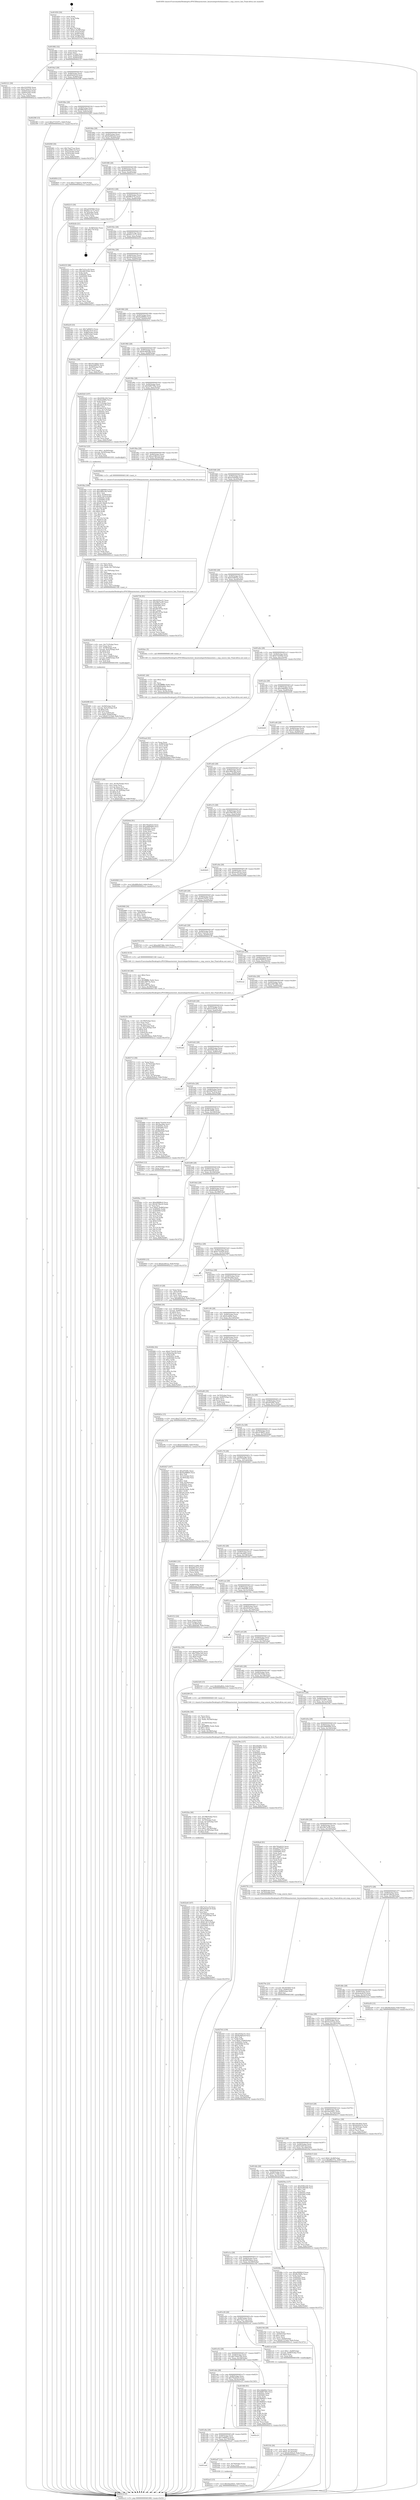 digraph "0x401850" {
  label = "0x401850 (/mnt/c/Users/mathe/Desktop/tcc/POCII/binaries/extr_linuxtoolsperfutilannotate.c_cmp_source_line_Final-ollvm.out::main(0))"
  labelloc = "t"
  node[shape=record]

  Entry [label="",width=0.3,height=0.3,shape=circle,fillcolor=black,style=filled]
  "0x401882" [label="{
     0x401882 [32]\l
     | [instrs]\l
     &nbsp;&nbsp;0x401882 \<+6\>: mov -0x8c(%rbp),%eax\l
     &nbsp;&nbsp;0x401888 \<+2\>: mov %eax,%ecx\l
     &nbsp;&nbsp;0x40188a \<+6\>: sub $0x811219eb,%ecx\l
     &nbsp;&nbsp;0x401890 \<+6\>: mov %eax,-0x90(%rbp)\l
     &nbsp;&nbsp;0x401896 \<+6\>: mov %ecx,-0x94(%rbp)\l
     &nbsp;&nbsp;0x40189c \<+6\>: je 0000000000402121 \<main+0x8d1\>\l
  }"]
  "0x402121" [label="{
     0x402121 [30]\l
     | [instrs]\l
     &nbsp;&nbsp;0x402121 \<+5\>: mov $0x2325f5f2,%eax\l
     &nbsp;&nbsp;0x402126 \<+5\>: mov $0xe7ebee5e,%ecx\l
     &nbsp;&nbsp;0x40212b \<+3\>: mov -0x64(%rbp),%edx\l
     &nbsp;&nbsp;0x40212e \<+3\>: cmp -0x60(%rbp),%edx\l
     &nbsp;&nbsp;0x402131 \<+3\>: cmovl %ecx,%eax\l
     &nbsp;&nbsp;0x402134 \<+6\>: mov %eax,-0x8c(%rbp)\l
     &nbsp;&nbsp;0x40213a \<+5\>: jmp 0000000000402cc2 \<main+0x1472\>\l
  }"]
  "0x4018a2" [label="{
     0x4018a2 [28]\l
     | [instrs]\l
     &nbsp;&nbsp;0x4018a2 \<+5\>: jmp 00000000004018a7 \<main+0x57\>\l
     &nbsp;&nbsp;0x4018a7 \<+6\>: mov -0x90(%rbp),%eax\l
     &nbsp;&nbsp;0x4018ad \<+5\>: sub $0x854241c9,%eax\l
     &nbsp;&nbsp;0x4018b2 \<+6\>: mov %eax,-0x98(%rbp)\l
     &nbsp;&nbsp;0x4018b8 \<+6\>: je 000000000040238f \<main+0xb3f\>\l
  }"]
  Exit [label="",width=0.3,height=0.3,shape=circle,fillcolor=black,style=filled,peripheries=2]
  "0x40238f" [label="{
     0x40238f [15]\l
     | [instrs]\l
     &nbsp;&nbsp;0x40238f \<+10\>: movl $0x27151971,-0x8c(%rbp)\l
     &nbsp;&nbsp;0x402399 \<+5\>: jmp 0000000000402cc2 \<main+0x1472\>\l
  }"]
  "0x4018be" [label="{
     0x4018be [28]\l
     | [instrs]\l
     &nbsp;&nbsp;0x4018be \<+5\>: jmp 00000000004018c3 \<main+0x73\>\l
     &nbsp;&nbsp;0x4018c3 \<+6\>: mov -0x90(%rbp),%eax\l
     &nbsp;&nbsp;0x4018c9 \<+5\>: sub $0x889cf4e5,%eax\l
     &nbsp;&nbsp;0x4018ce \<+6\>: mov %eax,-0x9c(%rbp)\l
     &nbsp;&nbsp;0x4018d4 \<+6\>: je 000000000040206f \<main+0x81f\>\l
  }"]
  "0x402ae3" [label="{
     0x402ae3 [15]\l
     | [instrs]\l
     &nbsp;&nbsp;0x402ae3 \<+10\>: movl $0x5da24421,-0x8c(%rbp)\l
     &nbsp;&nbsp;0x402aed \<+5\>: jmp 0000000000402cc2 \<main+0x1472\>\l
  }"]
  "0x40206f" [label="{
     0x40206f [30]\l
     | [instrs]\l
     &nbsp;&nbsp;0x40206f \<+5\>: mov $0x74a271aa,%eax\l
     &nbsp;&nbsp;0x402074 \<+5\>: mov $0xa238b1c0,%ecx\l
     &nbsp;&nbsp;0x402079 \<+3\>: mov -0x5c(%rbp),%edx\l
     &nbsp;&nbsp;0x40207c \<+3\>: cmp -0x50(%rbp),%edx\l
     &nbsp;&nbsp;0x40207f \<+3\>: cmovl %ecx,%eax\l
     &nbsp;&nbsp;0x402082 \<+6\>: mov %eax,-0x8c(%rbp)\l
     &nbsp;&nbsp;0x402088 \<+5\>: jmp 0000000000402cc2 \<main+0x1472\>\l
  }"]
  "0x4018da" [label="{
     0x4018da [28]\l
     | [instrs]\l
     &nbsp;&nbsp;0x4018da \<+5\>: jmp 00000000004018df \<main+0x8f\>\l
     &nbsp;&nbsp;0x4018df \<+6\>: mov -0x90(%rbp),%eax\l
     &nbsp;&nbsp;0x4018e5 \<+5\>: sub $0x8a060ac8,%eax\l
     &nbsp;&nbsp;0x4018ea \<+6\>: mov %eax,-0xa0(%rbp)\l
     &nbsp;&nbsp;0x4018f0 \<+6\>: je 0000000000402854 \<main+0x1004\>\l
  }"]
  "0x401ea6" [label="{
     0x401ea6\l
  }", style=dashed]
  "0x402854" [label="{
     0x402854 [15]\l
     | [instrs]\l
     &nbsp;&nbsp;0x402854 \<+10\>: movl $0x177deb7e,-0x8c(%rbp)\l
     &nbsp;&nbsp;0x40285e \<+5\>: jmp 0000000000402cc2 \<main+0x1472\>\l
  }"]
  "0x4018f6" [label="{
     0x4018f6 [28]\l
     | [instrs]\l
     &nbsp;&nbsp;0x4018f6 \<+5\>: jmp 00000000004018fb \<main+0xab\>\l
     &nbsp;&nbsp;0x4018fb \<+6\>: mov -0x90(%rbp),%eax\l
     &nbsp;&nbsp;0x401901 \<+5\>: sub $0x8cf504a5,%eax\l
     &nbsp;&nbsp;0x401906 \<+6\>: mov %eax,-0xa4(%rbp)\l
     &nbsp;&nbsp;0x40190c \<+6\>: je 0000000000402215 \<main+0x9c5\>\l
  }"]
  "0x402ad7" [label="{
     0x402ad7 [12]\l
     | [instrs]\l
     &nbsp;&nbsp;0x402ad7 \<+4\>: mov -0x70(%rbp),%rax\l
     &nbsp;&nbsp;0x402adb \<+3\>: mov %rax,%rdi\l
     &nbsp;&nbsp;0x402ade \<+5\>: call 0000000000401030 \<free@plt\>\l
     | [calls]\l
     &nbsp;&nbsp;0x401030 \{1\} (unknown)\l
  }"]
  "0x402215" [label="{
     0x402215 [30]\l
     | [instrs]\l
     &nbsp;&nbsp;0x402215 \<+5\>: mov $0xa25444bb,%eax\l
     &nbsp;&nbsp;0x40221a \<+5\>: mov $0x9211ac7a,%ecx\l
     &nbsp;&nbsp;0x40221f \<+3\>: mov -0x74(%rbp),%edx\l
     &nbsp;&nbsp;0x402222 \<+3\>: cmp -0x68(%rbp),%edx\l
     &nbsp;&nbsp;0x402225 \<+3\>: cmovl %ecx,%eax\l
     &nbsp;&nbsp;0x402228 \<+6\>: mov %eax,-0x8c(%rbp)\l
     &nbsp;&nbsp;0x40222e \<+5\>: jmp 0000000000402cc2 \<main+0x1472\>\l
  }"]
  "0x401912" [label="{
     0x401912 [28]\l
     | [instrs]\l
     &nbsp;&nbsp;0x401912 \<+5\>: jmp 0000000000401917 \<main+0xc7\>\l
     &nbsp;&nbsp;0x401917 \<+6\>: mov -0x90(%rbp),%eax\l
     &nbsp;&nbsp;0x40191d \<+5\>: sub $0x8ffc573c,%eax\l
     &nbsp;&nbsp;0x401922 \<+6\>: mov %eax,-0xa8(%rbp)\l
     &nbsp;&nbsp;0x401928 \<+6\>: je 0000000000402b2b \<main+0x12db\>\l
  }"]
  "0x401e8a" [label="{
     0x401e8a [28]\l
     | [instrs]\l
     &nbsp;&nbsp;0x401e8a \<+5\>: jmp 0000000000401e8f \<main+0x63f\>\l
     &nbsp;&nbsp;0x401e8f \<+6\>: mov -0x90(%rbp),%eax\l
     &nbsp;&nbsp;0x401e95 \<+5\>: sub $0x7a684f12,%eax\l
     &nbsp;&nbsp;0x401e9a \<+6\>: mov %eax,-0x170(%rbp)\l
     &nbsp;&nbsp;0x401ea0 \<+6\>: je 0000000000402ad7 \<main+0x1287\>\l
  }"]
  "0x402b2b" [label="{
     0x402b2b [21]\l
     | [instrs]\l
     &nbsp;&nbsp;0x402b2b \<+3\>: mov -0x38(%rbp),%eax\l
     &nbsp;&nbsp;0x402b2e \<+7\>: add $0x178,%rsp\l
     &nbsp;&nbsp;0x402b35 \<+1\>: pop %rbx\l
     &nbsp;&nbsp;0x402b36 \<+2\>: pop %r12\l
     &nbsp;&nbsp;0x402b38 \<+2\>: pop %r13\l
     &nbsp;&nbsp;0x402b3a \<+2\>: pop %r14\l
     &nbsp;&nbsp;0x402b3c \<+2\>: pop %r15\l
     &nbsp;&nbsp;0x402b3e \<+1\>: pop %rbp\l
     &nbsp;&nbsp;0x402b3f \<+1\>: ret\l
  }"]
  "0x40192e" [label="{
     0x40192e [28]\l
     | [instrs]\l
     &nbsp;&nbsp;0x40192e \<+5\>: jmp 0000000000401933 \<main+0xe3\>\l
     &nbsp;&nbsp;0x401933 \<+6\>: mov -0x90(%rbp),%eax\l
     &nbsp;&nbsp;0x401939 \<+5\>: sub $0x9211ac7a,%eax\l
     &nbsp;&nbsp;0x40193e \<+6\>: mov %eax,-0xac(%rbp)\l
     &nbsp;&nbsp;0x401944 \<+6\>: je 0000000000402233 \<main+0x9e3\>\l
  }"]
  "0x402c23" [label="{
     0x402c23\l
  }", style=dashed]
  "0x402233" [label="{
     0x402233 [86]\l
     | [instrs]\l
     &nbsp;&nbsp;0x402233 \<+5\>: mov $0x7e31cc32,%eax\l
     &nbsp;&nbsp;0x402238 \<+5\>: mov $0x246193de,%ecx\l
     &nbsp;&nbsp;0x40223d \<+2\>: xor %edx,%edx\l
     &nbsp;&nbsp;0x40223f \<+7\>: mov 0x40505c,%esi\l
     &nbsp;&nbsp;0x402246 \<+7\>: mov 0x405060,%edi\l
     &nbsp;&nbsp;0x40224d \<+3\>: sub $0x1,%edx\l
     &nbsp;&nbsp;0x402250 \<+3\>: mov %esi,%r8d\l
     &nbsp;&nbsp;0x402253 \<+3\>: add %edx,%r8d\l
     &nbsp;&nbsp;0x402256 \<+4\>: imul %r8d,%esi\l
     &nbsp;&nbsp;0x40225a \<+3\>: and $0x1,%esi\l
     &nbsp;&nbsp;0x40225d \<+3\>: cmp $0x0,%esi\l
     &nbsp;&nbsp;0x402260 \<+4\>: sete %r9b\l
     &nbsp;&nbsp;0x402264 \<+3\>: cmp $0xa,%edi\l
     &nbsp;&nbsp;0x402267 \<+4\>: setl %r10b\l
     &nbsp;&nbsp;0x40226b \<+3\>: mov %r9b,%r11b\l
     &nbsp;&nbsp;0x40226e \<+3\>: and %r10b,%r11b\l
     &nbsp;&nbsp;0x402271 \<+3\>: xor %r10b,%r9b\l
     &nbsp;&nbsp;0x402274 \<+3\>: or %r9b,%r11b\l
     &nbsp;&nbsp;0x402277 \<+4\>: test $0x1,%r11b\l
     &nbsp;&nbsp;0x40227b \<+3\>: cmovne %ecx,%eax\l
     &nbsp;&nbsp;0x40227e \<+6\>: mov %eax,-0x8c(%rbp)\l
     &nbsp;&nbsp;0x402284 \<+5\>: jmp 0000000000402cc2 \<main+0x1472\>\l
  }"]
  "0x40194a" [label="{
     0x40194a [28]\l
     | [instrs]\l
     &nbsp;&nbsp;0x40194a \<+5\>: jmp 000000000040194f \<main+0xff\>\l
     &nbsp;&nbsp;0x40194f \<+6\>: mov -0x90(%rbp),%eax\l
     &nbsp;&nbsp;0x401955 \<+5\>: sub $0x94c02dcf,%eax\l
     &nbsp;&nbsp;0x40195a \<+6\>: mov %eax,-0xb0(%rbp)\l
     &nbsp;&nbsp;0x401960 \<+6\>: je 0000000000402a5f \<main+0x120f\>\l
  }"]
  "0x402a9e" [label="{
     0x402a9e [15]\l
     | [instrs]\l
     &nbsp;&nbsp;0x402a9e \<+10\>: movl $0xb725e8d3,-0x8c(%rbp)\l
     &nbsp;&nbsp;0x402aa8 \<+5\>: jmp 0000000000402cc2 \<main+0x1472\>\l
  }"]
  "0x402a5f" [label="{
     0x402a5f [33]\l
     | [instrs]\l
     &nbsp;&nbsp;0x402a5f \<+5\>: mov $0x7a684f12,%eax\l
     &nbsp;&nbsp;0x402a64 \<+5\>: mov $0x95e16c4,%ecx\l
     &nbsp;&nbsp;0x402a69 \<+6\>: mov -0x88(%rbp),%edx\l
     &nbsp;&nbsp;0x402a6f \<+3\>: cmp -0x68(%rbp),%edx\l
     &nbsp;&nbsp;0x402a72 \<+3\>: cmovl %ecx,%eax\l
     &nbsp;&nbsp;0x402a75 \<+6\>: mov %eax,-0x8c(%rbp)\l
     &nbsp;&nbsp;0x402a7b \<+5\>: jmp 0000000000402cc2 \<main+0x1472\>\l
  }"]
  "0x401966" [label="{
     0x401966 [28]\l
     | [instrs]\l
     &nbsp;&nbsp;0x401966 \<+5\>: jmp 000000000040196b \<main+0x11b\>\l
     &nbsp;&nbsp;0x40196b \<+6\>: mov -0x90(%rbp),%eax\l
     &nbsp;&nbsp;0x401971 \<+5\>: sub $0x9ae686b5,%eax\l
     &nbsp;&nbsp;0x401976 \<+6\>: mov %eax,-0xb4(%rbp)\l
     &nbsp;&nbsp;0x40197c \<+6\>: je 00000000004024ce \<main+0xc7e\>\l
  }"]
  "0x4029ec" [label="{
     0x4029ec [100]\l
     | [instrs]\l
     &nbsp;&nbsp;0x4029ec \<+5\>: mov $0xe90686c0,%ecx\l
     &nbsp;&nbsp;0x4029f1 \<+5\>: mov $0x3b746a16,%edx\l
     &nbsp;&nbsp;0x4029f6 \<+2\>: xor %esi,%esi\l
     &nbsp;&nbsp;0x4029f8 \<+10\>: movl $0x0,-0x88(%rbp)\l
     &nbsp;&nbsp;0x402a02 \<+8\>: mov 0x40505c,%r8d\l
     &nbsp;&nbsp;0x402a0a \<+8\>: mov 0x405060,%r9d\l
     &nbsp;&nbsp;0x402a12 \<+3\>: sub $0x1,%esi\l
     &nbsp;&nbsp;0x402a15 \<+3\>: mov %r8d,%r10d\l
     &nbsp;&nbsp;0x402a18 \<+3\>: add %esi,%r10d\l
     &nbsp;&nbsp;0x402a1b \<+4\>: imul %r10d,%r8d\l
     &nbsp;&nbsp;0x402a1f \<+4\>: and $0x1,%r8d\l
     &nbsp;&nbsp;0x402a23 \<+4\>: cmp $0x0,%r8d\l
     &nbsp;&nbsp;0x402a27 \<+4\>: sete %r11b\l
     &nbsp;&nbsp;0x402a2b \<+4\>: cmp $0xa,%r9d\l
     &nbsp;&nbsp;0x402a2f \<+3\>: setl %bl\l
     &nbsp;&nbsp;0x402a32 \<+3\>: mov %r11b,%r14b\l
     &nbsp;&nbsp;0x402a35 \<+3\>: and %bl,%r14b\l
     &nbsp;&nbsp;0x402a38 \<+3\>: xor %bl,%r11b\l
     &nbsp;&nbsp;0x402a3b \<+3\>: or %r11b,%r14b\l
     &nbsp;&nbsp;0x402a3e \<+4\>: test $0x1,%r14b\l
     &nbsp;&nbsp;0x402a42 \<+3\>: cmovne %edx,%ecx\l
     &nbsp;&nbsp;0x402a45 \<+6\>: mov %ecx,-0x8c(%rbp)\l
     &nbsp;&nbsp;0x402a4b \<+5\>: jmp 0000000000402cc2 \<main+0x1472\>\l
  }"]
  "0x4024ce" [label="{
     0x4024ce [30]\l
     | [instrs]\l
     &nbsp;&nbsp;0x4024ce \<+5\>: mov $0xc913ddea,%eax\l
     &nbsp;&nbsp;0x4024d3 \<+5\>: mov $0xb328055c,%ecx\l
     &nbsp;&nbsp;0x4024d8 \<+3\>: mov -0x29(%rbp),%dl\l
     &nbsp;&nbsp;0x4024db \<+3\>: test $0x1,%dl\l
     &nbsp;&nbsp;0x4024de \<+3\>: cmovne %ecx,%eax\l
     &nbsp;&nbsp;0x4024e1 \<+6\>: mov %eax,-0x8c(%rbp)\l
     &nbsp;&nbsp;0x4024e7 \<+5\>: jmp 0000000000402cc2 \<main+0x1472\>\l
  }"]
  "0x401982" [label="{
     0x401982 [28]\l
     | [instrs]\l
     &nbsp;&nbsp;0x401982 \<+5\>: jmp 0000000000401987 \<main+0x137\>\l
     &nbsp;&nbsp;0x401987 \<+6\>: mov -0x90(%rbp),%eax\l
     &nbsp;&nbsp;0x40198d \<+5\>: sub $0x9c4843db,%eax\l
     &nbsp;&nbsp;0x401992 \<+6\>: mov %eax,-0xb8(%rbp)\l
     &nbsp;&nbsp;0x401998 \<+6\>: je 00000000004025d3 \<main+0xd83\>\l
  }"]
  "0x4028fd" [label="{
     0x4028fd [92]\l
     | [instrs]\l
     &nbsp;&nbsp;0x4028fd \<+5\>: mov $0xfc75e439,%edx\l
     &nbsp;&nbsp;0x402902 \<+5\>: mov $0xfa3dac9d,%esi\l
     &nbsp;&nbsp;0x402907 \<+3\>: xor %r8d,%r8d\l
     &nbsp;&nbsp;0x40290a \<+8\>: mov 0x40505c,%r9d\l
     &nbsp;&nbsp;0x402912 \<+8\>: mov 0x405060,%r10d\l
     &nbsp;&nbsp;0x40291a \<+4\>: sub $0x1,%r8d\l
     &nbsp;&nbsp;0x40291e \<+3\>: mov %r9d,%r11d\l
     &nbsp;&nbsp;0x402921 \<+3\>: add %r8d,%r11d\l
     &nbsp;&nbsp;0x402924 \<+4\>: imul %r11d,%r9d\l
     &nbsp;&nbsp;0x402928 \<+4\>: and $0x1,%r9d\l
     &nbsp;&nbsp;0x40292c \<+4\>: cmp $0x0,%r9d\l
     &nbsp;&nbsp;0x402930 \<+3\>: sete %bl\l
     &nbsp;&nbsp;0x402933 \<+4\>: cmp $0xa,%r10d\l
     &nbsp;&nbsp;0x402937 \<+4\>: setl %r14b\l
     &nbsp;&nbsp;0x40293b \<+3\>: mov %bl,%r15b\l
     &nbsp;&nbsp;0x40293e \<+3\>: and %r14b,%r15b\l
     &nbsp;&nbsp;0x402941 \<+3\>: xor %r14b,%bl\l
     &nbsp;&nbsp;0x402944 \<+3\>: or %bl,%r15b\l
     &nbsp;&nbsp;0x402947 \<+4\>: test $0x1,%r15b\l
     &nbsp;&nbsp;0x40294b \<+3\>: cmovne %esi,%edx\l
     &nbsp;&nbsp;0x40294e \<+6\>: mov %edx,-0x8c(%rbp)\l
     &nbsp;&nbsp;0x402954 \<+5\>: jmp 0000000000402cc2 \<main+0x1472\>\l
  }"]
  "0x4025d3" [label="{
     0x4025d3 [107]\l
     | [instrs]\l
     &nbsp;&nbsp;0x4025d3 \<+5\>: mov $0xf208c226,%eax\l
     &nbsp;&nbsp;0x4025d8 \<+5\>: mov $0x6cdd6fa,%ecx\l
     &nbsp;&nbsp;0x4025dd \<+2\>: xor %edx,%edx\l
     &nbsp;&nbsp;0x4025df \<+3\>: mov -0x7c(%rbp),%esi\l
     &nbsp;&nbsp;0x4025e2 \<+6\>: add $0xa6e5c34,%esi\l
     &nbsp;&nbsp;0x4025e8 \<+3\>: add $0x1,%esi\l
     &nbsp;&nbsp;0x4025eb \<+6\>: sub $0xa6e5c34,%esi\l
     &nbsp;&nbsp;0x4025f1 \<+3\>: mov %esi,-0x7c(%rbp)\l
     &nbsp;&nbsp;0x4025f4 \<+7\>: mov 0x40505c,%esi\l
     &nbsp;&nbsp;0x4025fb \<+7\>: mov 0x405060,%edi\l
     &nbsp;&nbsp;0x402602 \<+3\>: sub $0x1,%edx\l
     &nbsp;&nbsp;0x402605 \<+3\>: mov %esi,%r8d\l
     &nbsp;&nbsp;0x402608 \<+3\>: add %edx,%r8d\l
     &nbsp;&nbsp;0x40260b \<+4\>: imul %r8d,%esi\l
     &nbsp;&nbsp;0x40260f \<+3\>: and $0x1,%esi\l
     &nbsp;&nbsp;0x402612 \<+3\>: cmp $0x0,%esi\l
     &nbsp;&nbsp;0x402615 \<+4\>: sete %r9b\l
     &nbsp;&nbsp;0x402619 \<+3\>: cmp $0xa,%edi\l
     &nbsp;&nbsp;0x40261c \<+4\>: setl %r10b\l
     &nbsp;&nbsp;0x402620 \<+3\>: mov %r9b,%r11b\l
     &nbsp;&nbsp;0x402623 \<+3\>: and %r10b,%r11b\l
     &nbsp;&nbsp;0x402626 \<+3\>: xor %r10b,%r9b\l
     &nbsp;&nbsp;0x402629 \<+3\>: or %r9b,%r11b\l
     &nbsp;&nbsp;0x40262c \<+4\>: test $0x1,%r11b\l
     &nbsp;&nbsp;0x402630 \<+3\>: cmovne %ecx,%eax\l
     &nbsp;&nbsp;0x402633 \<+6\>: mov %eax,-0x8c(%rbp)\l
     &nbsp;&nbsp;0x402639 \<+5\>: jmp 0000000000402cc2 \<main+0x1472\>\l
  }"]
  "0x40199e" [label="{
     0x40199e [28]\l
     | [instrs]\l
     &nbsp;&nbsp;0x40199e \<+5\>: jmp 00000000004019a3 \<main+0x153\>\l
     &nbsp;&nbsp;0x4019a3 \<+6\>: mov -0x90(%rbp),%eax\l
     &nbsp;&nbsp;0x4019a9 \<+5\>: sub $0x9d85746a,%eax\l
     &nbsp;&nbsp;0x4019ae \<+6\>: mov %eax,-0xbc(%rbp)\l
     &nbsp;&nbsp;0x4019b4 \<+6\>: je 0000000000401fa3 \<main+0x753\>\l
  }"]
  "0x4027b5" [label="{
     0x4027b5 [159]\l
     | [instrs]\l
     &nbsp;&nbsp;0x4027b5 \<+5\>: mov $0x2035ee31,%esi\l
     &nbsp;&nbsp;0x4027ba \<+5\>: mov $0x8a060ac8,%ecx\l
     &nbsp;&nbsp;0x4027bf \<+2\>: mov $0x1,%dl\l
     &nbsp;&nbsp;0x4027c1 \<+3\>: xor %r8d,%r8d\l
     &nbsp;&nbsp;0x4027c4 \<+10\>: movl $0x0,-0x84(%rbp)\l
     &nbsp;&nbsp;0x4027ce \<+8\>: mov 0x40505c,%r9d\l
     &nbsp;&nbsp;0x4027d6 \<+8\>: mov 0x405060,%r10d\l
     &nbsp;&nbsp;0x4027de \<+4\>: sub $0x1,%r8d\l
     &nbsp;&nbsp;0x4027e2 \<+3\>: mov %r9d,%r11d\l
     &nbsp;&nbsp;0x4027e5 \<+3\>: add %r8d,%r11d\l
     &nbsp;&nbsp;0x4027e8 \<+4\>: imul %r11d,%r9d\l
     &nbsp;&nbsp;0x4027ec \<+4\>: and $0x1,%r9d\l
     &nbsp;&nbsp;0x4027f0 \<+4\>: cmp $0x0,%r9d\l
     &nbsp;&nbsp;0x4027f4 \<+3\>: sete %bl\l
     &nbsp;&nbsp;0x4027f7 \<+4\>: cmp $0xa,%r10d\l
     &nbsp;&nbsp;0x4027fb \<+4\>: setl %r14b\l
     &nbsp;&nbsp;0x4027ff \<+3\>: mov %bl,%r15b\l
     &nbsp;&nbsp;0x402802 \<+4\>: xor $0xff,%r15b\l
     &nbsp;&nbsp;0x402806 \<+3\>: mov %r14b,%r12b\l
     &nbsp;&nbsp;0x402809 \<+4\>: xor $0xff,%r12b\l
     &nbsp;&nbsp;0x40280d \<+3\>: xor $0x1,%dl\l
     &nbsp;&nbsp;0x402810 \<+3\>: mov %r15b,%r13b\l
     &nbsp;&nbsp;0x402813 \<+4\>: and $0xff,%r13b\l
     &nbsp;&nbsp;0x402817 \<+2\>: and %dl,%bl\l
     &nbsp;&nbsp;0x402819 \<+3\>: mov %r12b,%dil\l
     &nbsp;&nbsp;0x40281c \<+4\>: and $0xff,%dil\l
     &nbsp;&nbsp;0x402820 \<+3\>: and %dl,%r14b\l
     &nbsp;&nbsp;0x402823 \<+3\>: or %bl,%r13b\l
     &nbsp;&nbsp;0x402826 \<+3\>: or %r14b,%dil\l
     &nbsp;&nbsp;0x402829 \<+3\>: xor %dil,%r13b\l
     &nbsp;&nbsp;0x40282c \<+3\>: or %r12b,%r15b\l
     &nbsp;&nbsp;0x40282f \<+4\>: xor $0xff,%r15b\l
     &nbsp;&nbsp;0x402833 \<+3\>: or $0x1,%dl\l
     &nbsp;&nbsp;0x402836 \<+3\>: and %dl,%r15b\l
     &nbsp;&nbsp;0x402839 \<+3\>: or %r15b,%r13b\l
     &nbsp;&nbsp;0x40283c \<+4\>: test $0x1,%r13b\l
     &nbsp;&nbsp;0x402840 \<+3\>: cmovne %ecx,%esi\l
     &nbsp;&nbsp;0x402843 \<+6\>: mov %esi,-0x8c(%rbp)\l
     &nbsp;&nbsp;0x402849 \<+6\>: mov %eax,-0x190(%rbp)\l
     &nbsp;&nbsp;0x40284f \<+5\>: jmp 0000000000402cc2 \<main+0x1472\>\l
  }"]
  "0x401fa3" [label="{
     0x401fa3 [23]\l
     | [instrs]\l
     &nbsp;&nbsp;0x401fa3 \<+7\>: movl $0x1,-0x50(%rbp)\l
     &nbsp;&nbsp;0x401faa \<+4\>: movslq -0x50(%rbp),%rax\l
     &nbsp;&nbsp;0x401fae \<+4\>: shl $0x4,%rax\l
     &nbsp;&nbsp;0x401fb2 \<+3\>: mov %rax,%rdi\l
     &nbsp;&nbsp;0x401fb5 \<+5\>: call 0000000000401050 \<malloc@plt\>\l
     | [calls]\l
     &nbsp;&nbsp;0x401050 \{1\} (unknown)\l
  }"]
  "0x4019ba" [label="{
     0x4019ba [28]\l
     | [instrs]\l
     &nbsp;&nbsp;0x4019ba \<+5\>: jmp 00000000004019bf \<main+0x16f\>\l
     &nbsp;&nbsp;0x4019bf \<+6\>: mov -0x90(%rbp),%eax\l
     &nbsp;&nbsp;0x4019c5 \<+5\>: sub $0xa238b1c0,%eax\l
     &nbsp;&nbsp;0x4019ca \<+6\>: mov %eax,-0xc0(%rbp)\l
     &nbsp;&nbsp;0x4019d0 \<+6\>: je 000000000040208d \<main+0x83d\>\l
  }"]
  "0x40279e" [label="{
     0x40279e [23]\l
     | [instrs]\l
     &nbsp;&nbsp;0x40279e \<+10\>: movabs $0x4030b6,%rdi\l
     &nbsp;&nbsp;0x4027a8 \<+3\>: mov %eax,-0x80(%rbp)\l
     &nbsp;&nbsp;0x4027ab \<+3\>: mov -0x80(%rbp),%esi\l
     &nbsp;&nbsp;0x4027ae \<+2\>: mov $0x0,%al\l
     &nbsp;&nbsp;0x4027b0 \<+5\>: call 0000000000401040 \<printf@plt\>\l
     | [calls]\l
     &nbsp;&nbsp;0x401040 \{1\} (unknown)\l
  }"]
  "0x40208d" [label="{
     0x40208d [5]\l
     | [instrs]\l
     &nbsp;&nbsp;0x40208d \<+5\>: call 0000000000401160 \<next_i\>\l
     | [calls]\l
     &nbsp;&nbsp;0x401160 \{1\} (/mnt/c/Users/mathe/Desktop/tcc/POCII/binaries/extr_linuxtoolsperfutilannotate.c_cmp_source_line_Final-ollvm.out::next_i)\l
  }"]
  "0x4019d6" [label="{
     0x4019d6 [28]\l
     | [instrs]\l
     &nbsp;&nbsp;0x4019d6 \<+5\>: jmp 00000000004019db \<main+0x18b\>\l
     &nbsp;&nbsp;0x4019db \<+6\>: mov -0x90(%rbp),%eax\l
     &nbsp;&nbsp;0x4019e1 \<+5\>: sub $0xa25444bb,%eax\l
     &nbsp;&nbsp;0x4019e6 \<+6\>: mov %eax,-0xc4(%rbp)\l
     &nbsp;&nbsp;0x4019ec \<+6\>: je 0000000000402736 \<main+0xee6\>\l
  }"]
  "0x402519" [label="{
     0x402519 [49]\l
     | [instrs]\l
     &nbsp;&nbsp;0x402519 \<+6\>: mov -0x18c(%rbp),%ecx\l
     &nbsp;&nbsp;0x40251f \<+3\>: imul %eax,%ecx\l
     &nbsp;&nbsp;0x402522 \<+3\>: movslq %ecx,%rsi\l
     &nbsp;&nbsp;0x402525 \<+4\>: mov -0x70(%rbp),%rdi\l
     &nbsp;&nbsp;0x402529 \<+4\>: movslq -0x74(%rbp),%r8\l
     &nbsp;&nbsp;0x40252d \<+4\>: shl $0x4,%r8\l
     &nbsp;&nbsp;0x402531 \<+3\>: add %r8,%rdi\l
     &nbsp;&nbsp;0x402534 \<+4\>: mov 0x8(%rdi),%rdi\l
     &nbsp;&nbsp;0x402538 \<+3\>: mov %rsi,(%rdi)\l
     &nbsp;&nbsp;0x40253b \<+10\>: movl $0x61bf47c8,-0x8c(%rbp)\l
     &nbsp;&nbsp;0x402545 \<+5\>: jmp 0000000000402cc2 \<main+0x1472\>\l
  }"]
  "0x402736" [label="{
     0x402736 [91]\l
     | [instrs]\l
     &nbsp;&nbsp;0x402736 \<+5\>: mov $0x2035ee31,%eax\l
     &nbsp;&nbsp;0x40273b \<+5\>: mov $0x38b7ac90,%ecx\l
     &nbsp;&nbsp;0x402740 \<+7\>: mov 0x40505c,%edx\l
     &nbsp;&nbsp;0x402747 \<+7\>: mov 0x405060,%esi\l
     &nbsp;&nbsp;0x40274e \<+2\>: mov %edx,%edi\l
     &nbsp;&nbsp;0x402750 \<+6\>: add $0xdf5187da,%edi\l
     &nbsp;&nbsp;0x402756 \<+3\>: sub $0x1,%edi\l
     &nbsp;&nbsp;0x402759 \<+6\>: sub $0xdf5187da,%edi\l
     &nbsp;&nbsp;0x40275f \<+3\>: imul %edi,%edx\l
     &nbsp;&nbsp;0x402762 \<+3\>: and $0x1,%edx\l
     &nbsp;&nbsp;0x402765 \<+3\>: cmp $0x0,%edx\l
     &nbsp;&nbsp;0x402768 \<+4\>: sete %r8b\l
     &nbsp;&nbsp;0x40276c \<+3\>: cmp $0xa,%esi\l
     &nbsp;&nbsp;0x40276f \<+4\>: setl %r9b\l
     &nbsp;&nbsp;0x402773 \<+3\>: mov %r8b,%r10b\l
     &nbsp;&nbsp;0x402776 \<+3\>: and %r9b,%r10b\l
     &nbsp;&nbsp;0x402779 \<+3\>: xor %r9b,%r8b\l
     &nbsp;&nbsp;0x40277c \<+3\>: or %r8b,%r10b\l
     &nbsp;&nbsp;0x40277f \<+4\>: test $0x1,%r10b\l
     &nbsp;&nbsp;0x402783 \<+3\>: cmovne %ecx,%eax\l
     &nbsp;&nbsp;0x402786 \<+6\>: mov %eax,-0x8c(%rbp)\l
     &nbsp;&nbsp;0x40278c \<+5\>: jmp 0000000000402cc2 \<main+0x1472\>\l
  }"]
  "0x4019f2" [label="{
     0x4019f2 [28]\l
     | [instrs]\l
     &nbsp;&nbsp;0x4019f2 \<+5\>: jmp 00000000004019f7 \<main+0x1a7\>\l
     &nbsp;&nbsp;0x4019f7 \<+6\>: mov -0x90(%rbp),%eax\l
     &nbsp;&nbsp;0x4019fd \<+5\>: sub $0xb328055c,%eax\l
     &nbsp;&nbsp;0x401a02 \<+6\>: mov %eax,-0xc8(%rbp)\l
     &nbsp;&nbsp;0x401a08 \<+6\>: je 00000000004024ec \<main+0xc9c\>\l
  }"]
  "0x4024f1" [label="{
     0x4024f1 [40]\l
     | [instrs]\l
     &nbsp;&nbsp;0x4024f1 \<+5\>: mov $0x2,%ecx\l
     &nbsp;&nbsp;0x4024f6 \<+1\>: cltd\l
     &nbsp;&nbsp;0x4024f7 \<+2\>: idiv %ecx\l
     &nbsp;&nbsp;0x4024f9 \<+6\>: imul $0xfffffffe,%edx,%ecx\l
     &nbsp;&nbsp;0x4024ff \<+6\>: add $0xffc9e8de,%ecx\l
     &nbsp;&nbsp;0x402505 \<+3\>: add $0x1,%ecx\l
     &nbsp;&nbsp;0x402508 \<+6\>: sub $0xffc9e8de,%ecx\l
     &nbsp;&nbsp;0x40250e \<+6\>: mov %ecx,-0x18c(%rbp)\l
     &nbsp;&nbsp;0x402514 \<+5\>: call 0000000000401160 \<next_i\>\l
     | [calls]\l
     &nbsp;&nbsp;0x401160 \{1\} (/mnt/c/Users/mathe/Desktop/tcc/POCII/binaries/extr_linuxtoolsperfutilannotate.c_cmp_source_line_Final-ollvm.out::next_i)\l
  }"]
  "0x4024ec" [label="{
     0x4024ec [5]\l
     | [instrs]\l
     &nbsp;&nbsp;0x4024ec \<+5\>: call 0000000000401160 \<next_i\>\l
     | [calls]\l
     &nbsp;&nbsp;0x401160 \{1\} (/mnt/c/Users/mathe/Desktop/tcc/POCII/binaries/extr_linuxtoolsperfutilannotate.c_cmp_source_line_Final-ollvm.out::next_i)\l
  }"]
  "0x401a0e" [label="{
     0x401a0e [28]\l
     | [instrs]\l
     &nbsp;&nbsp;0x401a0e \<+5\>: jmp 0000000000401a13 \<main+0x1c3\>\l
     &nbsp;&nbsp;0x401a13 \<+6\>: mov -0x90(%rbp),%eax\l
     &nbsp;&nbsp;0x401a19 \<+5\>: sub $0xb725e8d3,%eax\l
     &nbsp;&nbsp;0x401a1e \<+6\>: mov %eax,-0xcc(%rbp)\l
     &nbsp;&nbsp;0x401a24 \<+6\>: je 0000000000402aad \<main+0x125d\>\l
  }"]
  "0x4022e8" [label="{
     0x4022e8 [167]\l
     | [instrs]\l
     &nbsp;&nbsp;0x4022e8 \<+5\>: mov $0x7e31cc32,%ecx\l
     &nbsp;&nbsp;0x4022ed \<+5\>: mov $0x854241c9,%edx\l
     &nbsp;&nbsp;0x4022f2 \<+3\>: mov $0x1,%r9b\l
     &nbsp;&nbsp;0x4022f5 \<+2\>: xor %esi,%esi\l
     &nbsp;&nbsp;0x4022f7 \<+4\>: mov -0x70(%rbp),%rdi\l
     &nbsp;&nbsp;0x4022fb \<+4\>: movslq -0x74(%rbp),%r8\l
     &nbsp;&nbsp;0x4022ff \<+4\>: shl $0x4,%r8\l
     &nbsp;&nbsp;0x402303 \<+3\>: add %r8,%rdi\l
     &nbsp;&nbsp;0x402306 \<+4\>: mov %rax,0x8(%rdi)\l
     &nbsp;&nbsp;0x40230a \<+7\>: movl $0x0,-0x7c(%rbp)\l
     &nbsp;&nbsp;0x402311 \<+8\>: mov 0x40505c,%r10d\l
     &nbsp;&nbsp;0x402319 \<+8\>: mov 0x405060,%r11d\l
     &nbsp;&nbsp;0x402321 \<+3\>: sub $0x1,%esi\l
     &nbsp;&nbsp;0x402324 \<+3\>: mov %r10d,%ebx\l
     &nbsp;&nbsp;0x402327 \<+2\>: add %esi,%ebx\l
     &nbsp;&nbsp;0x402329 \<+4\>: imul %ebx,%r10d\l
     &nbsp;&nbsp;0x40232d \<+4\>: and $0x1,%r10d\l
     &nbsp;&nbsp;0x402331 \<+4\>: cmp $0x0,%r10d\l
     &nbsp;&nbsp;0x402335 \<+4\>: sete %r14b\l
     &nbsp;&nbsp;0x402339 \<+4\>: cmp $0xa,%r11d\l
     &nbsp;&nbsp;0x40233d \<+4\>: setl %r15b\l
     &nbsp;&nbsp;0x402341 \<+3\>: mov %r14b,%r12b\l
     &nbsp;&nbsp;0x402344 \<+4\>: xor $0xff,%r12b\l
     &nbsp;&nbsp;0x402348 \<+3\>: mov %r15b,%r13b\l
     &nbsp;&nbsp;0x40234b \<+4\>: xor $0xff,%r13b\l
     &nbsp;&nbsp;0x40234f \<+4\>: xor $0x0,%r9b\l
     &nbsp;&nbsp;0x402353 \<+3\>: mov %r12b,%al\l
     &nbsp;&nbsp;0x402356 \<+2\>: and $0x0,%al\l
     &nbsp;&nbsp;0x402358 \<+3\>: and %r9b,%r14b\l
     &nbsp;&nbsp;0x40235b \<+3\>: mov %r13b,%sil\l
     &nbsp;&nbsp;0x40235e \<+4\>: and $0x0,%sil\l
     &nbsp;&nbsp;0x402362 \<+3\>: and %r9b,%r15b\l
     &nbsp;&nbsp;0x402365 \<+3\>: or %r14b,%al\l
     &nbsp;&nbsp;0x402368 \<+3\>: or %r15b,%sil\l
     &nbsp;&nbsp;0x40236b \<+3\>: xor %sil,%al\l
     &nbsp;&nbsp;0x40236e \<+3\>: or %r13b,%r12b\l
     &nbsp;&nbsp;0x402371 \<+4\>: xor $0xff,%r12b\l
     &nbsp;&nbsp;0x402375 \<+4\>: or $0x0,%r9b\l
     &nbsp;&nbsp;0x402379 \<+3\>: and %r9b,%r12b\l
     &nbsp;&nbsp;0x40237c \<+3\>: or %r12b,%al\l
     &nbsp;&nbsp;0x40237f \<+2\>: test $0x1,%al\l
     &nbsp;&nbsp;0x402381 \<+3\>: cmovne %edx,%ecx\l
     &nbsp;&nbsp;0x402384 \<+6\>: mov %ecx,-0x8c(%rbp)\l
     &nbsp;&nbsp;0x40238a \<+5\>: jmp 0000000000402cc2 \<main+0x1472\>\l
  }"]
  "0x402aad" [label="{
     0x402aad [42]\l
     | [instrs]\l
     &nbsp;&nbsp;0x402aad \<+2\>: xor %eax,%eax\l
     &nbsp;&nbsp;0x402aaf \<+6\>: mov -0x88(%rbp),%ecx\l
     &nbsp;&nbsp;0x402ab5 \<+2\>: mov %eax,%edx\l
     &nbsp;&nbsp;0x402ab7 \<+2\>: sub %ecx,%edx\l
     &nbsp;&nbsp;0x402ab9 \<+2\>: mov %eax,%ecx\l
     &nbsp;&nbsp;0x402abb \<+3\>: sub $0x1,%ecx\l
     &nbsp;&nbsp;0x402abe \<+2\>: add %ecx,%edx\l
     &nbsp;&nbsp;0x402ac0 \<+2\>: sub %edx,%eax\l
     &nbsp;&nbsp;0x402ac2 \<+6\>: mov %eax,-0x88(%rbp)\l
     &nbsp;&nbsp;0x402ac8 \<+10\>: movl $0x94c02dcf,-0x8c(%rbp)\l
     &nbsp;&nbsp;0x402ad2 \<+5\>: jmp 0000000000402cc2 \<main+0x1472\>\l
  }"]
  "0x401a2a" [label="{
     0x401a2a [28]\l
     | [instrs]\l
     &nbsp;&nbsp;0x401a2a \<+5\>: jmp 0000000000401a2f \<main+0x1df\>\l
     &nbsp;&nbsp;0x401a2f \<+6\>: mov -0x90(%rbp),%eax\l
     &nbsp;&nbsp;0x401a35 \<+5\>: sub $0xc4db09a3,%eax\l
     &nbsp;&nbsp;0x401a3a \<+6\>: mov %eax,-0xd0(%rbp)\l
     &nbsp;&nbsp;0x401a40 \<+6\>: je 0000000000402b40 \<main+0x12f0\>\l
  }"]
  "0x4022ba" [label="{
     0x4022ba [46]\l
     | [instrs]\l
     &nbsp;&nbsp;0x4022ba \<+6\>: mov -0x188(%rbp),%ecx\l
     &nbsp;&nbsp;0x4022c0 \<+3\>: imul %eax,%ecx\l
     &nbsp;&nbsp;0x4022c3 \<+4\>: mov -0x70(%rbp),%rdi\l
     &nbsp;&nbsp;0x4022c7 \<+4\>: movslq -0x74(%rbp),%r8\l
     &nbsp;&nbsp;0x4022cb \<+4\>: shl $0x4,%r8\l
     &nbsp;&nbsp;0x4022cf \<+3\>: add %r8,%rdi\l
     &nbsp;&nbsp;0x4022d2 \<+2\>: mov %ecx,(%rdi)\l
     &nbsp;&nbsp;0x4022d4 \<+7\>: movl $0x1,-0x78(%rbp)\l
     &nbsp;&nbsp;0x4022db \<+4\>: movslq -0x78(%rbp),%rdi\l
     &nbsp;&nbsp;0x4022df \<+4\>: shl $0x3,%rdi\l
     &nbsp;&nbsp;0x4022e3 \<+5\>: call 0000000000401050 \<malloc@plt\>\l
     | [calls]\l
     &nbsp;&nbsp;0x401050 \{1\} (unknown)\l
  }"]
  "0x402b40" [label="{
     0x402b40\l
  }", style=dashed]
  "0x401a46" [label="{
     0x401a46 [28]\l
     | [instrs]\l
     &nbsp;&nbsp;0x401a46 \<+5\>: jmp 0000000000401a4b \<main+0x1fb\>\l
     &nbsp;&nbsp;0x401a4b \<+6\>: mov -0x90(%rbp),%eax\l
     &nbsp;&nbsp;0x401a51 \<+5\>: sub $0xc913ddea,%eax\l
     &nbsp;&nbsp;0x401a56 \<+6\>: mov %eax,-0xd4(%rbp)\l
     &nbsp;&nbsp;0x401a5c \<+6\>: je 000000000040264d \<main+0xdfd\>\l
  }"]
  "0x40228e" [label="{
     0x40228e [44]\l
     | [instrs]\l
     &nbsp;&nbsp;0x40228e \<+2\>: xor %ecx,%ecx\l
     &nbsp;&nbsp;0x402290 \<+5\>: mov $0x2,%edx\l
     &nbsp;&nbsp;0x402295 \<+6\>: mov %edx,-0x184(%rbp)\l
     &nbsp;&nbsp;0x40229b \<+1\>: cltd\l
     &nbsp;&nbsp;0x40229c \<+6\>: mov -0x184(%rbp),%esi\l
     &nbsp;&nbsp;0x4022a2 \<+2\>: idiv %esi\l
     &nbsp;&nbsp;0x4022a4 \<+6\>: imul $0xfffffffe,%edx,%edx\l
     &nbsp;&nbsp;0x4022aa \<+3\>: sub $0x1,%ecx\l
     &nbsp;&nbsp;0x4022ad \<+2\>: sub %ecx,%edx\l
     &nbsp;&nbsp;0x4022af \<+6\>: mov %edx,-0x188(%rbp)\l
     &nbsp;&nbsp;0x4022b5 \<+5\>: call 0000000000401160 \<next_i\>\l
     | [calls]\l
     &nbsp;&nbsp;0x401160 \{1\} (/mnt/c/Users/mathe/Desktop/tcc/POCII/binaries/extr_linuxtoolsperfutilannotate.c_cmp_source_line_Final-ollvm.out::next_i)\l
  }"]
  "0x40264d" [label="{
     0x40264d [91]\l
     | [instrs]\l
     &nbsp;&nbsp;0x40264d \<+5\>: mov $0x792a6223,%eax\l
     &nbsp;&nbsp;0x402652 \<+5\>: mov $0x29900d09,%ecx\l
     &nbsp;&nbsp;0x402657 \<+7\>: mov 0x40505c,%edx\l
     &nbsp;&nbsp;0x40265e \<+7\>: mov 0x405060,%esi\l
     &nbsp;&nbsp;0x402665 \<+2\>: mov %edx,%edi\l
     &nbsp;&nbsp;0x402667 \<+6\>: sub $0xcd2bccc7,%edi\l
     &nbsp;&nbsp;0x40266d \<+3\>: sub $0x1,%edi\l
     &nbsp;&nbsp;0x402670 \<+6\>: add $0xcd2bccc7,%edi\l
     &nbsp;&nbsp;0x402676 \<+3\>: imul %edi,%edx\l
     &nbsp;&nbsp;0x402679 \<+3\>: and $0x1,%edx\l
     &nbsp;&nbsp;0x40267c \<+3\>: cmp $0x0,%edx\l
     &nbsp;&nbsp;0x40267f \<+4\>: sete %r8b\l
     &nbsp;&nbsp;0x402683 \<+3\>: cmp $0xa,%esi\l
     &nbsp;&nbsp;0x402686 \<+4\>: setl %r9b\l
     &nbsp;&nbsp;0x40268a \<+3\>: mov %r8b,%r10b\l
     &nbsp;&nbsp;0x40268d \<+3\>: and %r9b,%r10b\l
     &nbsp;&nbsp;0x402690 \<+3\>: xor %r9b,%r8b\l
     &nbsp;&nbsp;0x402693 \<+3\>: or %r8b,%r10b\l
     &nbsp;&nbsp;0x402696 \<+4\>: test $0x1,%r10b\l
     &nbsp;&nbsp;0x40269a \<+3\>: cmovne %ecx,%eax\l
     &nbsp;&nbsp;0x40269d \<+6\>: mov %eax,-0x8c(%rbp)\l
     &nbsp;&nbsp;0x4026a3 \<+5\>: jmp 0000000000402cc2 \<main+0x1472\>\l
  }"]
  "0x401a62" [label="{
     0x401a62 [28]\l
     | [instrs]\l
     &nbsp;&nbsp;0x401a62 \<+5\>: jmp 0000000000401a67 \<main+0x217\>\l
     &nbsp;&nbsp;0x401a67 \<+6\>: mov -0x90(%rbp),%eax\l
     &nbsp;&nbsp;0x401a6d \<+5\>: sub $0xc9f9a18a,%eax\l
     &nbsp;&nbsp;0x401a72 \<+6\>: mov %eax,-0xd8(%rbp)\l
     &nbsp;&nbsp;0x401a78 \<+6\>: je 0000000000402060 \<main+0x810\>\l
  }"]
  "0x4021fb" [label="{
     0x4021fb [26]\l
     | [instrs]\l
     &nbsp;&nbsp;0x4021fb \<+4\>: mov %rax,-0x70(%rbp)\l
     &nbsp;&nbsp;0x4021ff \<+7\>: movl $0x0,-0x74(%rbp)\l
     &nbsp;&nbsp;0x402206 \<+10\>: movl $0x8cf504a5,-0x8c(%rbp)\l
     &nbsp;&nbsp;0x402210 \<+5\>: jmp 0000000000402cc2 \<main+0x1472\>\l
  }"]
  "0x402060" [label="{
     0x402060 [15]\l
     | [instrs]\l
     &nbsp;&nbsp;0x402060 \<+10\>: movl $0x889cf4e5,-0x8c(%rbp)\l
     &nbsp;&nbsp;0x40206a \<+5\>: jmp 0000000000402cc2 \<main+0x1472\>\l
  }"]
  "0x401a7e" [label="{
     0x401a7e [28]\l
     | [instrs]\l
     &nbsp;&nbsp;0x401a7e \<+5\>: jmp 0000000000401a83 \<main+0x233\>\l
     &nbsp;&nbsp;0x401a83 \<+6\>: mov -0x90(%rbp),%eax\l
     &nbsp;&nbsp;0x401a89 \<+5\>: sub $0xcf36e30e,%eax\l
     &nbsp;&nbsp;0x401a8e \<+6\>: mov %eax,-0xdc(%rbp)\l
     &nbsp;&nbsp;0x401a94 \<+6\>: je 0000000000402b01 \<main+0x12b1\>\l
  }"]
  "0x40216c" [label="{
     0x40216c [49]\l
     | [instrs]\l
     &nbsp;&nbsp;0x40216c \<+6\>: mov -0x180(%rbp),%ecx\l
     &nbsp;&nbsp;0x402172 \<+3\>: imul %eax,%ecx\l
     &nbsp;&nbsp;0x402175 \<+3\>: movslq %ecx,%rsi\l
     &nbsp;&nbsp;0x402178 \<+4\>: mov -0x58(%rbp),%rdi\l
     &nbsp;&nbsp;0x40217c \<+4\>: movslq -0x5c(%rbp),%r8\l
     &nbsp;&nbsp;0x402180 \<+4\>: shl $0x4,%r8\l
     &nbsp;&nbsp;0x402184 \<+3\>: add %r8,%rdi\l
     &nbsp;&nbsp;0x402187 \<+4\>: mov 0x8(%rdi),%rdi\l
     &nbsp;&nbsp;0x40218b \<+3\>: mov %rsi,(%rdi)\l
     &nbsp;&nbsp;0x40218e \<+10\>: movl $0x6f916bea,-0x8c(%rbp)\l
     &nbsp;&nbsp;0x402198 \<+5\>: jmp 0000000000402cc2 \<main+0x1472\>\l
  }"]
  "0x402b01" [label="{
     0x402b01\l
  }", style=dashed]
  "0x401a9a" [label="{
     0x401a9a [28]\l
     | [instrs]\l
     &nbsp;&nbsp;0x401a9a \<+5\>: jmp 0000000000401a9f \<main+0x24f\>\l
     &nbsp;&nbsp;0x401a9f \<+6\>: mov -0x90(%rbp),%eax\l
     &nbsp;&nbsp;0x401aa5 \<+5\>: sub $0xdce0f1ea,%eax\l
     &nbsp;&nbsp;0x401aaa \<+6\>: mov %eax,-0xe0(%rbp)\l
     &nbsp;&nbsp;0x401ab0 \<+6\>: je 0000000000402968 \<main+0x1118\>\l
  }"]
  "0x402144" [label="{
     0x402144 [40]\l
     | [instrs]\l
     &nbsp;&nbsp;0x402144 \<+5\>: mov $0x2,%ecx\l
     &nbsp;&nbsp;0x402149 \<+1\>: cltd\l
     &nbsp;&nbsp;0x40214a \<+2\>: idiv %ecx\l
     &nbsp;&nbsp;0x40214c \<+6\>: imul $0xfffffffe,%edx,%ecx\l
     &nbsp;&nbsp;0x402152 \<+6\>: add $0xc4f073a,%ecx\l
     &nbsp;&nbsp;0x402158 \<+3\>: add $0x1,%ecx\l
     &nbsp;&nbsp;0x40215b \<+6\>: sub $0xc4f073a,%ecx\l
     &nbsp;&nbsp;0x402161 \<+6\>: mov %ecx,-0x180(%rbp)\l
     &nbsp;&nbsp;0x402167 \<+5\>: call 0000000000401160 \<next_i\>\l
     | [calls]\l
     &nbsp;&nbsp;0x401160 \{1\} (/mnt/c/Users/mathe/Desktop/tcc/POCII/binaries/extr_linuxtoolsperfutilannotate.c_cmp_source_line_Final-ollvm.out::next_i)\l
  }"]
  "0x402968" [label="{
     0x402968 [34]\l
     | [instrs]\l
     &nbsp;&nbsp;0x402968 \<+2\>: xor %eax,%eax\l
     &nbsp;&nbsp;0x40296a \<+6\>: mov -0x84(%rbp),%ecx\l
     &nbsp;&nbsp;0x402970 \<+3\>: sub $0x1,%eax\l
     &nbsp;&nbsp;0x402973 \<+2\>: sub %eax,%ecx\l
     &nbsp;&nbsp;0x402975 \<+6\>: mov %ecx,-0x84(%rbp)\l
     &nbsp;&nbsp;0x40297b \<+10\>: movl $0x177deb7e,-0x8c(%rbp)\l
     &nbsp;&nbsp;0x402985 \<+5\>: jmp 0000000000402cc2 \<main+0x1472\>\l
  }"]
  "0x401ab6" [label="{
     0x401ab6 [28]\l
     | [instrs]\l
     &nbsp;&nbsp;0x401ab6 \<+5\>: jmp 0000000000401abb \<main+0x26b\>\l
     &nbsp;&nbsp;0x401abb \<+6\>: mov -0x90(%rbp),%eax\l
     &nbsp;&nbsp;0x401ac1 \<+5\>: sub $0xe6279331,%eax\l
     &nbsp;&nbsp;0x401ac6 \<+6\>: mov %eax,-0xe4(%rbp)\l
     &nbsp;&nbsp;0x401acc \<+6\>: je 0000000000402703 \<main+0xeb3\>\l
  }"]
  "0x4020f8" [label="{
     0x4020f8 [41]\l
     | [instrs]\l
     &nbsp;&nbsp;0x4020f8 \<+4\>: mov -0x58(%rbp),%rdi\l
     &nbsp;&nbsp;0x4020fc \<+4\>: movslq -0x5c(%rbp),%r8\l
     &nbsp;&nbsp;0x402100 \<+4\>: shl $0x4,%r8\l
     &nbsp;&nbsp;0x402104 \<+3\>: add %r8,%rdi\l
     &nbsp;&nbsp;0x402107 \<+4\>: mov %rax,0x8(%rdi)\l
     &nbsp;&nbsp;0x40210b \<+7\>: movl $0x0,-0x64(%rbp)\l
     &nbsp;&nbsp;0x402112 \<+10\>: movl $0x811219eb,-0x8c(%rbp)\l
     &nbsp;&nbsp;0x40211c \<+5\>: jmp 0000000000402cc2 \<main+0x1472\>\l
  }"]
  "0x402703" [label="{
     0x402703 [15]\l
     | [instrs]\l
     &nbsp;&nbsp;0x402703 \<+10\>: movl $0xed467d8e,-0x8c(%rbp)\l
     &nbsp;&nbsp;0x40270d \<+5\>: jmp 0000000000402cc2 \<main+0x1472\>\l
  }"]
  "0x401ad2" [label="{
     0x401ad2 [28]\l
     | [instrs]\l
     &nbsp;&nbsp;0x401ad2 \<+5\>: jmp 0000000000401ad7 \<main+0x287\>\l
     &nbsp;&nbsp;0x401ad7 \<+6\>: mov -0x90(%rbp),%eax\l
     &nbsp;&nbsp;0x401add \<+5\>: sub $0xe7ebee5e,%eax\l
     &nbsp;&nbsp;0x401ae2 \<+6\>: mov %eax,-0xe8(%rbp)\l
     &nbsp;&nbsp;0x401ae8 \<+6\>: je 000000000040213f \<main+0x8ef\>\l
  }"]
  "0x4020c6" [label="{
     0x4020c6 [50]\l
     | [instrs]\l
     &nbsp;&nbsp;0x4020c6 \<+6\>: mov -0x17c(%rbp),%ecx\l
     &nbsp;&nbsp;0x4020cc \<+3\>: imul %eax,%ecx\l
     &nbsp;&nbsp;0x4020cf \<+4\>: mov -0x58(%rbp),%r8\l
     &nbsp;&nbsp;0x4020d3 \<+4\>: movslq -0x5c(%rbp),%r9\l
     &nbsp;&nbsp;0x4020d7 \<+4\>: shl $0x4,%r9\l
     &nbsp;&nbsp;0x4020db \<+3\>: add %r9,%r8\l
     &nbsp;&nbsp;0x4020de \<+3\>: mov %ecx,(%r8)\l
     &nbsp;&nbsp;0x4020e1 \<+7\>: movl $0x1,-0x60(%rbp)\l
     &nbsp;&nbsp;0x4020e8 \<+4\>: movslq -0x60(%rbp),%r8\l
     &nbsp;&nbsp;0x4020ec \<+4\>: shl $0x3,%r8\l
     &nbsp;&nbsp;0x4020f0 \<+3\>: mov %r8,%rdi\l
     &nbsp;&nbsp;0x4020f3 \<+5\>: call 0000000000401050 \<malloc@plt\>\l
     | [calls]\l
     &nbsp;&nbsp;0x401050 \{1\} (unknown)\l
  }"]
  "0x40213f" [label="{
     0x40213f [5]\l
     | [instrs]\l
     &nbsp;&nbsp;0x40213f \<+5\>: call 0000000000401160 \<next_i\>\l
     | [calls]\l
     &nbsp;&nbsp;0x401160 \{1\} (/mnt/c/Users/mathe/Desktop/tcc/POCII/binaries/extr_linuxtoolsperfutilannotate.c_cmp_source_line_Final-ollvm.out::next_i)\l
  }"]
  "0x401aee" [label="{
     0x401aee [28]\l
     | [instrs]\l
     &nbsp;&nbsp;0x401aee \<+5\>: jmp 0000000000401af3 \<main+0x2a3\>\l
     &nbsp;&nbsp;0x401af3 \<+6\>: mov -0x90(%rbp),%eax\l
     &nbsp;&nbsp;0x401af9 \<+5\>: sub $0xe90686c0,%eax\l
     &nbsp;&nbsp;0x401afe \<+6\>: mov %eax,-0xec(%rbp)\l
     &nbsp;&nbsp;0x401b04 \<+6\>: je 0000000000402ca2 \<main+0x1452\>\l
  }"]
  "0x402092" [label="{
     0x402092 [52]\l
     | [instrs]\l
     &nbsp;&nbsp;0x402092 \<+2\>: xor %ecx,%ecx\l
     &nbsp;&nbsp;0x402094 \<+5\>: mov $0x2,%edx\l
     &nbsp;&nbsp;0x402099 \<+6\>: mov %edx,-0x178(%rbp)\l
     &nbsp;&nbsp;0x40209f \<+1\>: cltd\l
     &nbsp;&nbsp;0x4020a0 \<+6\>: mov -0x178(%rbp),%esi\l
     &nbsp;&nbsp;0x4020a6 \<+2\>: idiv %esi\l
     &nbsp;&nbsp;0x4020a8 \<+6\>: imul $0xfffffffe,%edx,%edx\l
     &nbsp;&nbsp;0x4020ae \<+2\>: mov %ecx,%edi\l
     &nbsp;&nbsp;0x4020b0 \<+2\>: sub %edx,%edi\l
     &nbsp;&nbsp;0x4020b2 \<+2\>: mov %ecx,%edx\l
     &nbsp;&nbsp;0x4020b4 \<+3\>: sub $0x1,%edx\l
     &nbsp;&nbsp;0x4020b7 \<+2\>: add %edx,%edi\l
     &nbsp;&nbsp;0x4020b9 \<+2\>: sub %edi,%ecx\l
     &nbsp;&nbsp;0x4020bb \<+6\>: mov %ecx,-0x17c(%rbp)\l
     &nbsp;&nbsp;0x4020c1 \<+5\>: call 0000000000401160 \<next_i\>\l
     | [calls]\l
     &nbsp;&nbsp;0x401160 \{1\} (/mnt/c/Users/mathe/Desktop/tcc/POCII/binaries/extr_linuxtoolsperfutilannotate.c_cmp_source_line_Final-ollvm.out::next_i)\l
  }"]
  "0x402ca2" [label="{
     0x402ca2\l
  }", style=dashed]
  "0x401b0a" [label="{
     0x401b0a [28]\l
     | [instrs]\l
     &nbsp;&nbsp;0x401b0a \<+5\>: jmp 0000000000401b0f \<main+0x2bf\>\l
     &nbsp;&nbsp;0x401b0f \<+6\>: mov -0x90(%rbp),%eax\l
     &nbsp;&nbsp;0x401b15 \<+5\>: sub $0xed467d8e,%eax\l
     &nbsp;&nbsp;0x401b1a \<+6\>: mov %eax,-0xf0(%rbp)\l
     &nbsp;&nbsp;0x401b20 \<+6\>: je 0000000000402712 \<main+0xec2\>\l
  }"]
  "0x401fba" [label="{
     0x401fba [166]\l
     | [instrs]\l
     &nbsp;&nbsp;0x401fba \<+5\>: mov $0xc4db09a3,%ecx\l
     &nbsp;&nbsp;0x401fbf \<+5\>: mov $0xc9f9a18a,%edx\l
     &nbsp;&nbsp;0x401fc4 \<+3\>: mov $0x1,%sil\l
     &nbsp;&nbsp;0x401fc7 \<+4\>: mov %rax,-0x58(%rbp)\l
     &nbsp;&nbsp;0x401fcb \<+7\>: movl $0x0,-0x5c(%rbp)\l
     &nbsp;&nbsp;0x401fd2 \<+8\>: mov 0x40505c,%r8d\l
     &nbsp;&nbsp;0x401fda \<+8\>: mov 0x405060,%r9d\l
     &nbsp;&nbsp;0x401fe2 \<+3\>: mov %r8d,%r10d\l
     &nbsp;&nbsp;0x401fe5 \<+7\>: add $0x42138e83,%r10d\l
     &nbsp;&nbsp;0x401fec \<+4\>: sub $0x1,%r10d\l
     &nbsp;&nbsp;0x401ff0 \<+7\>: sub $0x42138e83,%r10d\l
     &nbsp;&nbsp;0x401ff7 \<+4\>: imul %r10d,%r8d\l
     &nbsp;&nbsp;0x401ffb \<+4\>: and $0x1,%r8d\l
     &nbsp;&nbsp;0x401fff \<+4\>: cmp $0x0,%r8d\l
     &nbsp;&nbsp;0x402003 \<+4\>: sete %r11b\l
     &nbsp;&nbsp;0x402007 \<+4\>: cmp $0xa,%r9d\l
     &nbsp;&nbsp;0x40200b \<+3\>: setl %bl\l
     &nbsp;&nbsp;0x40200e \<+3\>: mov %r11b,%r14b\l
     &nbsp;&nbsp;0x402011 \<+4\>: xor $0xff,%r14b\l
     &nbsp;&nbsp;0x402015 \<+3\>: mov %bl,%r15b\l
     &nbsp;&nbsp;0x402018 \<+4\>: xor $0xff,%r15b\l
     &nbsp;&nbsp;0x40201c \<+4\>: xor $0x0,%sil\l
     &nbsp;&nbsp;0x402020 \<+3\>: mov %r14b,%r12b\l
     &nbsp;&nbsp;0x402023 \<+4\>: and $0x0,%r12b\l
     &nbsp;&nbsp;0x402027 \<+3\>: and %sil,%r11b\l
     &nbsp;&nbsp;0x40202a \<+3\>: mov %r15b,%r13b\l
     &nbsp;&nbsp;0x40202d \<+4\>: and $0x0,%r13b\l
     &nbsp;&nbsp;0x402031 \<+3\>: and %sil,%bl\l
     &nbsp;&nbsp;0x402034 \<+3\>: or %r11b,%r12b\l
     &nbsp;&nbsp;0x402037 \<+3\>: or %bl,%r13b\l
     &nbsp;&nbsp;0x40203a \<+3\>: xor %r13b,%r12b\l
     &nbsp;&nbsp;0x40203d \<+3\>: or %r15b,%r14b\l
     &nbsp;&nbsp;0x402040 \<+4\>: xor $0xff,%r14b\l
     &nbsp;&nbsp;0x402044 \<+4\>: or $0x0,%sil\l
     &nbsp;&nbsp;0x402048 \<+3\>: and %sil,%r14b\l
     &nbsp;&nbsp;0x40204b \<+3\>: or %r14b,%r12b\l
     &nbsp;&nbsp;0x40204e \<+4\>: test $0x1,%r12b\l
     &nbsp;&nbsp;0x402052 \<+3\>: cmovne %edx,%ecx\l
     &nbsp;&nbsp;0x402055 \<+6\>: mov %ecx,-0x8c(%rbp)\l
     &nbsp;&nbsp;0x40205b \<+5\>: jmp 0000000000402cc2 \<main+0x1472\>\l
  }"]
  "0x402712" [label="{
     0x402712 [36]\l
     | [instrs]\l
     &nbsp;&nbsp;0x402712 \<+2\>: xor %eax,%eax\l
     &nbsp;&nbsp;0x402714 \<+3\>: mov -0x74(%rbp),%ecx\l
     &nbsp;&nbsp;0x402717 \<+2\>: mov %eax,%edx\l
     &nbsp;&nbsp;0x402719 \<+2\>: sub %ecx,%edx\l
     &nbsp;&nbsp;0x40271b \<+2\>: mov %eax,%ecx\l
     &nbsp;&nbsp;0x40271d \<+3\>: sub $0x1,%ecx\l
     &nbsp;&nbsp;0x402720 \<+2\>: add %ecx,%edx\l
     &nbsp;&nbsp;0x402722 \<+2\>: sub %edx,%eax\l
     &nbsp;&nbsp;0x402724 \<+3\>: mov %eax,-0x74(%rbp)\l
     &nbsp;&nbsp;0x402727 \<+10\>: movl $0x8cf504a5,-0x8c(%rbp)\l
     &nbsp;&nbsp;0x402731 \<+5\>: jmp 0000000000402cc2 \<main+0x1472\>\l
  }"]
  "0x401b26" [label="{
     0x401b26 [28]\l
     | [instrs]\l
     &nbsp;&nbsp;0x401b26 \<+5\>: jmp 0000000000401b2b \<main+0x2db\>\l
     &nbsp;&nbsp;0x401b2b \<+6\>: mov -0x90(%rbp),%eax\l
     &nbsp;&nbsp;0x401b31 \<+5\>: sub $0xeea5975c,%eax\l
     &nbsp;&nbsp;0x401b36 \<+6\>: mov %eax,-0xf4(%rbp)\l
     &nbsp;&nbsp;0x401b3c \<+6\>: je 0000000000402af2 \<main+0x12a2\>\l
  }"]
  "0x401e6e" [label="{
     0x401e6e [28]\l
     | [instrs]\l
     &nbsp;&nbsp;0x401e6e \<+5\>: jmp 0000000000401e73 \<main+0x623\>\l
     &nbsp;&nbsp;0x401e73 \<+6\>: mov -0x90(%rbp),%eax\l
     &nbsp;&nbsp;0x401e79 \<+5\>: sub $0x792a6223,%eax\l
     &nbsp;&nbsp;0x401e7e \<+6\>: mov %eax,-0x16c(%rbp)\l
     &nbsp;&nbsp;0x401e84 \<+6\>: je 0000000000402c23 \<main+0x13d3\>\l
  }"]
  "0x402af2" [label="{
     0x402af2\l
  }", style=dashed]
  "0x401b42" [label="{
     0x401b42 [28]\l
     | [instrs]\l
     &nbsp;&nbsp;0x401b42 \<+5\>: jmp 0000000000401b47 \<main+0x2f7\>\l
     &nbsp;&nbsp;0x401b47 \<+6\>: mov -0x90(%rbp),%eax\l
     &nbsp;&nbsp;0x401b4d \<+5\>: sub $0xf208c226,%eax\l
     &nbsp;&nbsp;0x401b52 \<+6\>: mov %eax,-0xf8(%rbp)\l
     &nbsp;&nbsp;0x401b58 \<+6\>: je 0000000000402c07 \<main+0x13b7\>\l
  }"]
  "0x401f48" [label="{
     0x401f48 [91]\l
     | [instrs]\l
     &nbsp;&nbsp;0x401f48 \<+5\>: mov $0xc4db09a3,%eax\l
     &nbsp;&nbsp;0x401f4d \<+5\>: mov $0x9d85746a,%ecx\l
     &nbsp;&nbsp;0x401f52 \<+7\>: mov 0x40505c,%edx\l
     &nbsp;&nbsp;0x401f59 \<+7\>: mov 0x405060,%esi\l
     &nbsp;&nbsp;0x401f60 \<+2\>: mov %edx,%edi\l
     &nbsp;&nbsp;0x401f62 \<+6\>: add $0x366fbd11,%edi\l
     &nbsp;&nbsp;0x401f68 \<+3\>: sub $0x1,%edi\l
     &nbsp;&nbsp;0x401f6b \<+6\>: sub $0x366fbd11,%edi\l
     &nbsp;&nbsp;0x401f71 \<+3\>: imul %edi,%edx\l
     &nbsp;&nbsp;0x401f74 \<+3\>: and $0x1,%edx\l
     &nbsp;&nbsp;0x401f77 \<+3\>: cmp $0x0,%edx\l
     &nbsp;&nbsp;0x401f7a \<+4\>: sete %r8b\l
     &nbsp;&nbsp;0x401f7e \<+3\>: cmp $0xa,%esi\l
     &nbsp;&nbsp;0x401f81 \<+4\>: setl %r9b\l
     &nbsp;&nbsp;0x401f85 \<+3\>: mov %r8b,%r10b\l
     &nbsp;&nbsp;0x401f88 \<+3\>: and %r9b,%r10b\l
     &nbsp;&nbsp;0x401f8b \<+3\>: xor %r9b,%r8b\l
     &nbsp;&nbsp;0x401f8e \<+3\>: or %r8b,%r10b\l
     &nbsp;&nbsp;0x401f91 \<+4\>: test $0x1,%r10b\l
     &nbsp;&nbsp;0x401f95 \<+3\>: cmovne %ecx,%eax\l
     &nbsp;&nbsp;0x401f98 \<+6\>: mov %eax,-0x8c(%rbp)\l
     &nbsp;&nbsp;0x401f9e \<+5\>: jmp 0000000000402cc2 \<main+0x1472\>\l
  }"]
  "0x402c07" [label="{
     0x402c07\l
  }", style=dashed]
  "0x401b5e" [label="{
     0x401b5e [28]\l
     | [instrs]\l
     &nbsp;&nbsp;0x401b5e \<+5\>: jmp 0000000000401b63 \<main+0x313\>\l
     &nbsp;&nbsp;0x401b63 \<+6\>: mov -0x90(%rbp),%eax\l
     &nbsp;&nbsp;0x401b69 \<+5\>: sub $0xf3b079c2,%eax\l
     &nbsp;&nbsp;0x401b6e \<+6\>: mov %eax,-0xfc(%rbp)\l
     &nbsp;&nbsp;0x401b74 \<+6\>: je 0000000000402884 \<main+0x1034\>\l
  }"]
  "0x401e52" [label="{
     0x401e52 [28]\l
     | [instrs]\l
     &nbsp;&nbsp;0x401e52 \<+5\>: jmp 0000000000401e57 \<main+0x607\>\l
     &nbsp;&nbsp;0x401e57 \<+6\>: mov -0x90(%rbp),%eax\l
     &nbsp;&nbsp;0x401e5d \<+5\>: sub $0x7504a7b9,%eax\l
     &nbsp;&nbsp;0x401e62 \<+6\>: mov %eax,-0x168(%rbp)\l
     &nbsp;&nbsp;0x401e68 \<+6\>: je 0000000000401f48 \<main+0x6f8\>\l
  }"]
  "0x402884" [label="{
     0x402884 [91]\l
     | [instrs]\l
     &nbsp;&nbsp;0x402884 \<+5\>: mov $0xfc75e439,%eax\l
     &nbsp;&nbsp;0x402889 \<+5\>: mov $0x3be2bfa,%ecx\l
     &nbsp;&nbsp;0x40288e \<+7\>: mov 0x40505c,%edx\l
     &nbsp;&nbsp;0x402895 \<+7\>: mov 0x405060,%esi\l
     &nbsp;&nbsp;0x40289c \<+2\>: mov %edx,%edi\l
     &nbsp;&nbsp;0x40289e \<+6\>: sub $0xfbb9d4d,%edi\l
     &nbsp;&nbsp;0x4028a4 \<+3\>: sub $0x1,%edi\l
     &nbsp;&nbsp;0x4028a7 \<+6\>: add $0xfbb9d4d,%edi\l
     &nbsp;&nbsp;0x4028ad \<+3\>: imul %edi,%edx\l
     &nbsp;&nbsp;0x4028b0 \<+3\>: and $0x1,%edx\l
     &nbsp;&nbsp;0x4028b3 \<+3\>: cmp $0x0,%edx\l
     &nbsp;&nbsp;0x4028b6 \<+4\>: sete %r8b\l
     &nbsp;&nbsp;0x4028ba \<+3\>: cmp $0xa,%esi\l
     &nbsp;&nbsp;0x4028bd \<+4\>: setl %r9b\l
     &nbsp;&nbsp;0x4028c1 \<+3\>: mov %r8b,%r10b\l
     &nbsp;&nbsp;0x4028c4 \<+3\>: and %r9b,%r10b\l
     &nbsp;&nbsp;0x4028c7 \<+3\>: xor %r9b,%r8b\l
     &nbsp;&nbsp;0x4028ca \<+3\>: or %r8b,%r10b\l
     &nbsp;&nbsp;0x4028cd \<+4\>: test $0x1,%r10b\l
     &nbsp;&nbsp;0x4028d1 \<+3\>: cmovne %ecx,%eax\l
     &nbsp;&nbsp;0x4028d4 \<+6\>: mov %eax,-0x8c(%rbp)\l
     &nbsp;&nbsp;0x4028da \<+5\>: jmp 0000000000402cc2 \<main+0x1472\>\l
  }"]
  "0x401b7a" [label="{
     0x401b7a [28]\l
     | [instrs]\l
     &nbsp;&nbsp;0x401b7a \<+5\>: jmp 0000000000401b7f \<main+0x32f\>\l
     &nbsp;&nbsp;0x401b7f \<+6\>: mov -0x90(%rbp),%eax\l
     &nbsp;&nbsp;0x401b85 \<+5\>: sub $0xf8c58d9c,%eax\l
     &nbsp;&nbsp;0x401b8a \<+6\>: mov %eax,-0x100(%rbp)\l
     &nbsp;&nbsp;0x401b90 \<+6\>: je 00000000004029e0 \<main+0x1190\>\l
  }"]
  "0x4021e4" [label="{
     0x4021e4 [23]\l
     | [instrs]\l
     &nbsp;&nbsp;0x4021e4 \<+7\>: movl $0x1,-0x68(%rbp)\l
     &nbsp;&nbsp;0x4021eb \<+4\>: movslq -0x68(%rbp),%rax\l
     &nbsp;&nbsp;0x4021ef \<+4\>: shl $0x4,%rax\l
     &nbsp;&nbsp;0x4021f3 \<+3\>: mov %rax,%rdi\l
     &nbsp;&nbsp;0x4021f6 \<+5\>: call 0000000000401050 \<malloc@plt\>\l
     | [calls]\l
     &nbsp;&nbsp;0x401050 \{1\} (unknown)\l
  }"]
  "0x4029e0" [label="{
     0x4029e0 [12]\l
     | [instrs]\l
     &nbsp;&nbsp;0x4029e0 \<+4\>: mov -0x58(%rbp),%rax\l
     &nbsp;&nbsp;0x4029e4 \<+3\>: mov %rax,%rdi\l
     &nbsp;&nbsp;0x4029e7 \<+5\>: call 0000000000401030 \<free@plt\>\l
     | [calls]\l
     &nbsp;&nbsp;0x401030 \{1\} (unknown)\l
  }"]
  "0x401b96" [label="{
     0x401b96 [28]\l
     | [instrs]\l
     &nbsp;&nbsp;0x401b96 \<+5\>: jmp 0000000000401b9b \<main+0x34b\>\l
     &nbsp;&nbsp;0x401b9b \<+6\>: mov -0x90(%rbp),%eax\l
     &nbsp;&nbsp;0x401ba1 \<+5\>: sub $0xfa3dac9d,%eax\l
     &nbsp;&nbsp;0x401ba6 \<+6\>: mov %eax,-0x104(%rbp)\l
     &nbsp;&nbsp;0x401bac \<+6\>: je 0000000000402959 \<main+0x1109\>\l
  }"]
  "0x401e36" [label="{
     0x401e36 [28]\l
     | [instrs]\l
     &nbsp;&nbsp;0x401e36 \<+5\>: jmp 0000000000401e3b \<main+0x5eb\>\l
     &nbsp;&nbsp;0x401e3b \<+6\>: mov -0x90(%rbp),%eax\l
     &nbsp;&nbsp;0x401e41 \<+5\>: sub $0x74a271aa,%eax\l
     &nbsp;&nbsp;0x401e46 \<+6\>: mov %eax,-0x164(%rbp)\l
     &nbsp;&nbsp;0x401e4c \<+6\>: je 00000000004021e4 \<main+0x994\>\l
  }"]
  "0x402959" [label="{
     0x402959 [15]\l
     | [instrs]\l
     &nbsp;&nbsp;0x402959 \<+10\>: movl $0xdce0f1ea,-0x8c(%rbp)\l
     &nbsp;&nbsp;0x402963 \<+5\>: jmp 0000000000402cc2 \<main+0x1472\>\l
  }"]
  "0x401bb2" [label="{
     0x401bb2 [28]\l
     | [instrs]\l
     &nbsp;&nbsp;0x401bb2 \<+5\>: jmp 0000000000401bb7 \<main+0x367\>\l
     &nbsp;&nbsp;0x401bb7 \<+6\>: mov -0x90(%rbp),%eax\l
     &nbsp;&nbsp;0x401bbd \<+5\>: sub $0xfb9a8fcb,%eax\l
     &nbsp;&nbsp;0x401bc2 \<+6\>: mov %eax,-0x108(%rbp)\l
     &nbsp;&nbsp;0x401bc8 \<+6\>: je 00000000004021c8 \<main+0x978\>\l
  }"]
  "0x40219d" [label="{
     0x40219d [28]\l
     | [instrs]\l
     &nbsp;&nbsp;0x40219d \<+2\>: xor %eax,%eax\l
     &nbsp;&nbsp;0x40219f \<+3\>: mov -0x64(%rbp),%ecx\l
     &nbsp;&nbsp;0x4021a2 \<+3\>: sub $0x1,%eax\l
     &nbsp;&nbsp;0x4021a5 \<+2\>: sub %eax,%ecx\l
     &nbsp;&nbsp;0x4021a7 \<+3\>: mov %ecx,-0x64(%rbp)\l
     &nbsp;&nbsp;0x4021aa \<+10\>: movl $0x811219eb,-0x8c(%rbp)\l
     &nbsp;&nbsp;0x4021b4 \<+5\>: jmp 0000000000402cc2 \<main+0x1472\>\l
  }"]
  "0x4021c8" [label="{
     0x4021c8 [28]\l
     | [instrs]\l
     &nbsp;&nbsp;0x4021c8 \<+2\>: xor %eax,%eax\l
     &nbsp;&nbsp;0x4021ca \<+3\>: mov -0x5c(%rbp),%ecx\l
     &nbsp;&nbsp;0x4021cd \<+3\>: sub $0x1,%eax\l
     &nbsp;&nbsp;0x4021d0 \<+2\>: sub %eax,%ecx\l
     &nbsp;&nbsp;0x4021d2 \<+3\>: mov %ecx,-0x5c(%rbp)\l
     &nbsp;&nbsp;0x4021d5 \<+10\>: movl $0x889cf4e5,-0x8c(%rbp)\l
     &nbsp;&nbsp;0x4021df \<+5\>: jmp 0000000000402cc2 \<main+0x1472\>\l
  }"]
  "0x401bce" [label="{
     0x401bce [28]\l
     | [instrs]\l
     &nbsp;&nbsp;0x401bce \<+5\>: jmp 0000000000401bd3 \<main+0x383\>\l
     &nbsp;&nbsp;0x401bd3 \<+6\>: mov -0x90(%rbp),%eax\l
     &nbsp;&nbsp;0x401bd9 \<+5\>: sub $0xfc75e439,%eax\l
     &nbsp;&nbsp;0x401bde \<+6\>: mov %eax,-0x10c(%rbp)\l
     &nbsp;&nbsp;0x401be4 \<+6\>: je 0000000000402c75 \<main+0x1425\>\l
  }"]
  "0x401e1a" [label="{
     0x401e1a [28]\l
     | [instrs]\l
     &nbsp;&nbsp;0x401e1a \<+5\>: jmp 0000000000401e1f \<main+0x5cf\>\l
     &nbsp;&nbsp;0x401e1f \<+6\>: mov -0x90(%rbp),%eax\l
     &nbsp;&nbsp;0x401e25 \<+5\>: sub $0x6f916bea,%eax\l
     &nbsp;&nbsp;0x401e2a \<+6\>: mov %eax,-0x160(%rbp)\l
     &nbsp;&nbsp;0x401e30 \<+6\>: je 000000000040219d \<main+0x94d\>\l
  }"]
  "0x402c75" [label="{
     0x402c75\l
  }", style=dashed]
  "0x401bea" [label="{
     0x401bea [28]\l
     | [instrs]\l
     &nbsp;&nbsp;0x401bea \<+5\>: jmp 0000000000401bef \<main+0x39f\>\l
     &nbsp;&nbsp;0x401bef \<+6\>: mov -0x90(%rbp),%eax\l
     &nbsp;&nbsp;0x401bf5 \<+5\>: sub $0x3be2bfa,%eax\l
     &nbsp;&nbsp;0x401bfa \<+6\>: mov %eax,-0x110(%rbp)\l
     &nbsp;&nbsp;0x401c00 \<+6\>: je 00000000004028df \<main+0x108f\>\l
  }"]
  "0x40298a" [label="{
     0x40298a [86]\l
     | [instrs]\l
     &nbsp;&nbsp;0x40298a \<+5\>: mov $0xe90686c0,%eax\l
     &nbsp;&nbsp;0x40298f \<+5\>: mov $0xf8c58d9c,%ecx\l
     &nbsp;&nbsp;0x402994 \<+2\>: xor %edx,%edx\l
     &nbsp;&nbsp;0x402996 \<+7\>: mov 0x40505c,%esi\l
     &nbsp;&nbsp;0x40299d \<+7\>: mov 0x405060,%edi\l
     &nbsp;&nbsp;0x4029a4 \<+3\>: sub $0x1,%edx\l
     &nbsp;&nbsp;0x4029a7 \<+3\>: mov %esi,%r8d\l
     &nbsp;&nbsp;0x4029aa \<+3\>: add %edx,%r8d\l
     &nbsp;&nbsp;0x4029ad \<+4\>: imul %r8d,%esi\l
     &nbsp;&nbsp;0x4029b1 \<+3\>: and $0x1,%esi\l
     &nbsp;&nbsp;0x4029b4 \<+3\>: cmp $0x0,%esi\l
     &nbsp;&nbsp;0x4029b7 \<+4\>: sete %r9b\l
     &nbsp;&nbsp;0x4029bb \<+3\>: cmp $0xa,%edi\l
     &nbsp;&nbsp;0x4029be \<+4\>: setl %r10b\l
     &nbsp;&nbsp;0x4029c2 \<+3\>: mov %r9b,%r11b\l
     &nbsp;&nbsp;0x4029c5 \<+3\>: and %r10b,%r11b\l
     &nbsp;&nbsp;0x4029c8 \<+3\>: xor %r10b,%r9b\l
     &nbsp;&nbsp;0x4029cb \<+3\>: or %r9b,%r11b\l
     &nbsp;&nbsp;0x4029ce \<+4\>: test $0x1,%r11b\l
     &nbsp;&nbsp;0x4029d2 \<+3\>: cmovne %ecx,%eax\l
     &nbsp;&nbsp;0x4029d5 \<+6\>: mov %eax,-0x8c(%rbp)\l
     &nbsp;&nbsp;0x4029db \<+5\>: jmp 0000000000402cc2 \<main+0x1472\>\l
  }"]
  "0x4028df" [label="{
     0x4028df [30]\l
     | [instrs]\l
     &nbsp;&nbsp;0x4028df \<+4\>: mov -0x58(%rbp),%rax\l
     &nbsp;&nbsp;0x4028e3 \<+7\>: movslq -0x84(%rbp),%rcx\l
     &nbsp;&nbsp;0x4028ea \<+4\>: shl $0x4,%rcx\l
     &nbsp;&nbsp;0x4028ee \<+3\>: add %rcx,%rax\l
     &nbsp;&nbsp;0x4028f1 \<+4\>: mov 0x8(%rax),%rax\l
     &nbsp;&nbsp;0x4028f5 \<+3\>: mov %rax,%rdi\l
     &nbsp;&nbsp;0x4028f8 \<+5\>: call 0000000000401030 \<free@plt\>\l
     | [calls]\l
     &nbsp;&nbsp;0x401030 \{1\} (unknown)\l
  }"]
  "0x401c06" [label="{
     0x401c06 [28]\l
     | [instrs]\l
     &nbsp;&nbsp;0x401c06 \<+5\>: jmp 0000000000401c0b \<main+0x3bb\>\l
     &nbsp;&nbsp;0x401c0b \<+6\>: mov -0x90(%rbp),%eax\l
     &nbsp;&nbsp;0x401c11 \<+5\>: sub $0x6cdd6fa,%eax\l
     &nbsp;&nbsp;0x401c16 \<+6\>: mov %eax,-0x114(%rbp)\l
     &nbsp;&nbsp;0x401c1c \<+6\>: je 000000000040263e \<main+0xdee\>\l
  }"]
  "0x401dfe" [label="{
     0x401dfe [28]\l
     | [instrs]\l
     &nbsp;&nbsp;0x401dfe \<+5\>: jmp 0000000000401e03 \<main+0x5b3\>\l
     &nbsp;&nbsp;0x401e03 \<+6\>: mov -0x90(%rbp),%eax\l
     &nbsp;&nbsp;0x401e09 \<+5\>: sub $0x67cc19de,%eax\l
     &nbsp;&nbsp;0x401e0e \<+6\>: mov %eax,-0x15c(%rbp)\l
     &nbsp;&nbsp;0x401e14 \<+6\>: je 000000000040298a \<main+0x113a\>\l
  }"]
  "0x40263e" [label="{
     0x40263e [15]\l
     | [instrs]\l
     &nbsp;&nbsp;0x40263e \<+10\>: movl $0x27151971,-0x8c(%rbp)\l
     &nbsp;&nbsp;0x402648 \<+5\>: jmp 0000000000402cc2 \<main+0x1472\>\l
  }"]
  "0x401c22" [label="{
     0x401c22 [28]\l
     | [instrs]\l
     &nbsp;&nbsp;0x401c22 \<+5\>: jmp 0000000000401c27 \<main+0x3d7\>\l
     &nbsp;&nbsp;0x401c27 \<+6\>: mov -0x90(%rbp),%eax\l
     &nbsp;&nbsp;0x401c2d \<+5\>: sub $0x95e16c4,%eax\l
     &nbsp;&nbsp;0x401c32 \<+6\>: mov %eax,-0x118(%rbp)\l
     &nbsp;&nbsp;0x401c38 \<+6\>: je 0000000000402a80 \<main+0x1230\>\l
  }"]
  "0x40254a" [label="{
     0x40254a [137]\l
     | [instrs]\l
     &nbsp;&nbsp;0x40254a \<+5\>: mov $0xf208c226,%eax\l
     &nbsp;&nbsp;0x40254f \<+5\>: mov $0x9c4843db,%ecx\l
     &nbsp;&nbsp;0x402554 \<+2\>: mov $0x1,%dl\l
     &nbsp;&nbsp;0x402556 \<+2\>: xor %esi,%esi\l
     &nbsp;&nbsp;0x402558 \<+7\>: mov 0x40505c,%edi\l
     &nbsp;&nbsp;0x40255f \<+8\>: mov 0x405060,%r8d\l
     &nbsp;&nbsp;0x402567 \<+3\>: sub $0x1,%esi\l
     &nbsp;&nbsp;0x40256a \<+3\>: mov %edi,%r9d\l
     &nbsp;&nbsp;0x40256d \<+3\>: add %esi,%r9d\l
     &nbsp;&nbsp;0x402570 \<+4\>: imul %r9d,%edi\l
     &nbsp;&nbsp;0x402574 \<+3\>: and $0x1,%edi\l
     &nbsp;&nbsp;0x402577 \<+3\>: cmp $0x0,%edi\l
     &nbsp;&nbsp;0x40257a \<+4\>: sete %r10b\l
     &nbsp;&nbsp;0x40257e \<+4\>: cmp $0xa,%r8d\l
     &nbsp;&nbsp;0x402582 \<+4\>: setl %r11b\l
     &nbsp;&nbsp;0x402586 \<+3\>: mov %r10b,%bl\l
     &nbsp;&nbsp;0x402589 \<+3\>: xor $0xff,%bl\l
     &nbsp;&nbsp;0x40258c \<+3\>: mov %r11b,%r14b\l
     &nbsp;&nbsp;0x40258f \<+4\>: xor $0xff,%r14b\l
     &nbsp;&nbsp;0x402593 \<+3\>: xor $0x0,%dl\l
     &nbsp;&nbsp;0x402596 \<+3\>: mov %bl,%r15b\l
     &nbsp;&nbsp;0x402599 \<+4\>: and $0x0,%r15b\l
     &nbsp;&nbsp;0x40259d \<+3\>: and %dl,%r10b\l
     &nbsp;&nbsp;0x4025a0 \<+3\>: mov %r14b,%r12b\l
     &nbsp;&nbsp;0x4025a3 \<+4\>: and $0x0,%r12b\l
     &nbsp;&nbsp;0x4025a7 \<+3\>: and %dl,%r11b\l
     &nbsp;&nbsp;0x4025aa \<+3\>: or %r10b,%r15b\l
     &nbsp;&nbsp;0x4025ad \<+3\>: or %r11b,%r12b\l
     &nbsp;&nbsp;0x4025b0 \<+3\>: xor %r12b,%r15b\l
     &nbsp;&nbsp;0x4025b3 \<+3\>: or %r14b,%bl\l
     &nbsp;&nbsp;0x4025b6 \<+3\>: xor $0xff,%bl\l
     &nbsp;&nbsp;0x4025b9 \<+3\>: or $0x0,%dl\l
     &nbsp;&nbsp;0x4025bc \<+2\>: and %dl,%bl\l
     &nbsp;&nbsp;0x4025be \<+3\>: or %bl,%r15b\l
     &nbsp;&nbsp;0x4025c1 \<+4\>: test $0x1,%r15b\l
     &nbsp;&nbsp;0x4025c5 \<+3\>: cmovne %ecx,%eax\l
     &nbsp;&nbsp;0x4025c8 \<+6\>: mov %eax,-0x8c(%rbp)\l
     &nbsp;&nbsp;0x4025ce \<+5\>: jmp 0000000000402cc2 \<main+0x1472\>\l
  }"]
  "0x402a80" [label="{
     0x402a80 [30]\l
     | [instrs]\l
     &nbsp;&nbsp;0x402a80 \<+4\>: mov -0x70(%rbp),%rax\l
     &nbsp;&nbsp;0x402a84 \<+7\>: movslq -0x88(%rbp),%rcx\l
     &nbsp;&nbsp;0x402a8b \<+4\>: shl $0x4,%rcx\l
     &nbsp;&nbsp;0x402a8f \<+3\>: add %rcx,%rax\l
     &nbsp;&nbsp;0x402a92 \<+4\>: mov 0x8(%rax),%rax\l
     &nbsp;&nbsp;0x402a96 \<+3\>: mov %rax,%rdi\l
     &nbsp;&nbsp;0x402a99 \<+5\>: call 0000000000401030 \<free@plt\>\l
     | [calls]\l
     &nbsp;&nbsp;0x401030 \{1\} (unknown)\l
  }"]
  "0x401c3e" [label="{
     0x401c3e [28]\l
     | [instrs]\l
     &nbsp;&nbsp;0x401c3e \<+5\>: jmp 0000000000401c43 \<main+0x3f3\>\l
     &nbsp;&nbsp;0x401c43 \<+6\>: mov -0x90(%rbp),%eax\l
     &nbsp;&nbsp;0x401c49 \<+5\>: sub $0xa932f0c,%eax\l
     &nbsp;&nbsp;0x401c4e \<+6\>: mov %eax,-0x11c(%rbp)\l
     &nbsp;&nbsp;0x401c54 \<+6\>: je 0000000000402bf8 \<main+0x13a8\>\l
  }"]
  "0x401de2" [label="{
     0x401de2 [28]\l
     | [instrs]\l
     &nbsp;&nbsp;0x401de2 \<+5\>: jmp 0000000000401de7 \<main+0x597\>\l
     &nbsp;&nbsp;0x401de7 \<+6\>: mov -0x90(%rbp),%eax\l
     &nbsp;&nbsp;0x401ded \<+5\>: sub $0x61bf47c8,%eax\l
     &nbsp;&nbsp;0x401df2 \<+6\>: mov %eax,-0x158(%rbp)\l
     &nbsp;&nbsp;0x401df8 \<+6\>: je 000000000040254a \<main+0xcfa\>\l
  }"]
  "0x402bf8" [label="{
     0x402bf8\l
  }", style=dashed]
  "0x401c5a" [label="{
     0x401c5a [28]\l
     | [instrs]\l
     &nbsp;&nbsp;0x401c5a \<+5\>: jmp 0000000000401c5f \<main+0x40f\>\l
     &nbsp;&nbsp;0x401c5f \<+6\>: mov -0x90(%rbp),%eax\l
     &nbsp;&nbsp;0x401c65 \<+5\>: sub $0xc078621,%eax\l
     &nbsp;&nbsp;0x401c6a \<+6\>: mov %eax,-0x120(%rbp)\l
     &nbsp;&nbsp;0x401c70 \<+6\>: je 0000000000402427 \<main+0xbd7\>\l
  }"]
  "0x402b15" [label="{
     0x402b15 [22]\l
     | [instrs]\l
     &nbsp;&nbsp;0x402b15 \<+7\>: movl $0x0,-0x38(%rbp)\l
     &nbsp;&nbsp;0x402b1c \<+10\>: movl $0x8ffc573c,-0x8c(%rbp)\l
     &nbsp;&nbsp;0x402b26 \<+5\>: jmp 0000000000402cc2 \<main+0x1472\>\l
  }"]
  "0x402427" [label="{
     0x402427 [167]\l
     | [instrs]\l
     &nbsp;&nbsp;0x402427 \<+5\>: mov $0xa932f0c,%eax\l
     &nbsp;&nbsp;0x40242c \<+5\>: mov $0x9ae686b5,%ecx\l
     &nbsp;&nbsp;0x402431 \<+2\>: mov $0x1,%dl\l
     &nbsp;&nbsp;0x402433 \<+3\>: mov -0x7c(%rbp),%esi\l
     &nbsp;&nbsp;0x402436 \<+3\>: cmp -0x78(%rbp),%esi\l
     &nbsp;&nbsp;0x402439 \<+4\>: setl %dil\l
     &nbsp;&nbsp;0x40243d \<+4\>: and $0x1,%dil\l
     &nbsp;&nbsp;0x402441 \<+4\>: mov %dil,-0x29(%rbp)\l
     &nbsp;&nbsp;0x402445 \<+7\>: mov 0x40505c,%esi\l
     &nbsp;&nbsp;0x40244c \<+8\>: mov 0x405060,%r8d\l
     &nbsp;&nbsp;0x402454 \<+3\>: mov %esi,%r9d\l
     &nbsp;&nbsp;0x402457 \<+7\>: sub $0xe0ccba4c,%r9d\l
     &nbsp;&nbsp;0x40245e \<+4\>: sub $0x1,%r9d\l
     &nbsp;&nbsp;0x402462 \<+7\>: add $0xe0ccba4c,%r9d\l
     &nbsp;&nbsp;0x402469 \<+4\>: imul %r9d,%esi\l
     &nbsp;&nbsp;0x40246d \<+3\>: and $0x1,%esi\l
     &nbsp;&nbsp;0x402470 \<+3\>: cmp $0x0,%esi\l
     &nbsp;&nbsp;0x402473 \<+4\>: sete %dil\l
     &nbsp;&nbsp;0x402477 \<+4\>: cmp $0xa,%r8d\l
     &nbsp;&nbsp;0x40247b \<+4\>: setl %r10b\l
     &nbsp;&nbsp;0x40247f \<+3\>: mov %dil,%r11b\l
     &nbsp;&nbsp;0x402482 \<+4\>: xor $0xff,%r11b\l
     &nbsp;&nbsp;0x402486 \<+3\>: mov %r10b,%bl\l
     &nbsp;&nbsp;0x402489 \<+3\>: xor $0xff,%bl\l
     &nbsp;&nbsp;0x40248c \<+3\>: xor $0x0,%dl\l
     &nbsp;&nbsp;0x40248f \<+3\>: mov %r11b,%r14b\l
     &nbsp;&nbsp;0x402492 \<+4\>: and $0x0,%r14b\l
     &nbsp;&nbsp;0x402496 \<+3\>: and %dl,%dil\l
     &nbsp;&nbsp;0x402499 \<+3\>: mov %bl,%r15b\l
     &nbsp;&nbsp;0x40249c \<+4\>: and $0x0,%r15b\l
     &nbsp;&nbsp;0x4024a0 \<+3\>: and %dl,%r10b\l
     &nbsp;&nbsp;0x4024a3 \<+3\>: or %dil,%r14b\l
     &nbsp;&nbsp;0x4024a6 \<+3\>: or %r10b,%r15b\l
     &nbsp;&nbsp;0x4024a9 \<+3\>: xor %r15b,%r14b\l
     &nbsp;&nbsp;0x4024ac \<+3\>: or %bl,%r11b\l
     &nbsp;&nbsp;0x4024af \<+4\>: xor $0xff,%r11b\l
     &nbsp;&nbsp;0x4024b3 \<+3\>: or $0x0,%dl\l
     &nbsp;&nbsp;0x4024b6 \<+3\>: and %dl,%r11b\l
     &nbsp;&nbsp;0x4024b9 \<+3\>: or %r11b,%r14b\l
     &nbsp;&nbsp;0x4024bc \<+4\>: test $0x1,%r14b\l
     &nbsp;&nbsp;0x4024c0 \<+3\>: cmovne %ecx,%eax\l
     &nbsp;&nbsp;0x4024c3 \<+6\>: mov %eax,-0x8c(%rbp)\l
     &nbsp;&nbsp;0x4024c9 \<+5\>: jmp 0000000000402cc2 \<main+0x1472\>\l
  }"]
  "0x401c76" [label="{
     0x401c76 [28]\l
     | [instrs]\l
     &nbsp;&nbsp;0x401c76 \<+5\>: jmp 0000000000401c7b \<main+0x42b\>\l
     &nbsp;&nbsp;0x401c7b \<+6\>: mov -0x90(%rbp),%eax\l
     &nbsp;&nbsp;0x401c81 \<+5\>: sub $0x177deb7e,%eax\l
     &nbsp;&nbsp;0x401c86 \<+6\>: mov %eax,-0x124(%rbp)\l
     &nbsp;&nbsp;0x401c8c \<+6\>: je 0000000000402863 \<main+0x1013\>\l
  }"]
  "0x401f12" [label="{
     0x401f12 [24]\l
     | [instrs]\l
     &nbsp;&nbsp;0x401f12 \<+3\>: mov %eax,-0x4c(%rbp)\l
     &nbsp;&nbsp;0x401f15 \<+3\>: mov -0x4c(%rbp),%eax\l
     &nbsp;&nbsp;0x401f18 \<+3\>: mov %eax,-0x30(%rbp)\l
     &nbsp;&nbsp;0x401f1b \<+10\>: movl $0x1dbfd3b6,-0x8c(%rbp)\l
     &nbsp;&nbsp;0x401f25 \<+5\>: jmp 0000000000402cc2 \<main+0x1472\>\l
  }"]
  "0x402863" [label="{
     0x402863 [33]\l
     | [instrs]\l
     &nbsp;&nbsp;0x402863 \<+5\>: mov $0x67cc19de,%eax\l
     &nbsp;&nbsp;0x402868 \<+5\>: mov $0xf3b079c2,%ecx\l
     &nbsp;&nbsp;0x40286d \<+6\>: mov -0x84(%rbp),%edx\l
     &nbsp;&nbsp;0x402873 \<+3\>: cmp -0x50(%rbp),%edx\l
     &nbsp;&nbsp;0x402876 \<+3\>: cmovl %ecx,%eax\l
     &nbsp;&nbsp;0x402879 \<+6\>: mov %eax,-0x8c(%rbp)\l
     &nbsp;&nbsp;0x40287f \<+5\>: jmp 0000000000402cc2 \<main+0x1472\>\l
  }"]
  "0x401c92" [label="{
     0x401c92 [28]\l
     | [instrs]\l
     &nbsp;&nbsp;0x401c92 \<+5\>: jmp 0000000000401c97 \<main+0x447\>\l
     &nbsp;&nbsp;0x401c97 \<+6\>: mov -0x90(%rbp),%eax\l
     &nbsp;&nbsp;0x401c9d \<+5\>: sub $0x1bfca8a2,%eax\l
     &nbsp;&nbsp;0x401ca2 \<+6\>: mov %eax,-0x128(%rbp)\l
     &nbsp;&nbsp;0x401ca8 \<+6\>: je 0000000000401f05 \<main+0x6b5\>\l
  }"]
  "0x401850" [label="{
     0x401850 [50]\l
     | [instrs]\l
     &nbsp;&nbsp;0x401850 \<+1\>: push %rbp\l
     &nbsp;&nbsp;0x401851 \<+3\>: mov %rsp,%rbp\l
     &nbsp;&nbsp;0x401854 \<+2\>: push %r15\l
     &nbsp;&nbsp;0x401856 \<+2\>: push %r14\l
     &nbsp;&nbsp;0x401858 \<+2\>: push %r13\l
     &nbsp;&nbsp;0x40185a \<+2\>: push %r12\l
     &nbsp;&nbsp;0x40185c \<+1\>: push %rbx\l
     &nbsp;&nbsp;0x40185d \<+7\>: sub $0x178,%rsp\l
     &nbsp;&nbsp;0x401864 \<+7\>: movl $0x0,-0x38(%rbp)\l
     &nbsp;&nbsp;0x40186b \<+3\>: mov %edi,-0x3c(%rbp)\l
     &nbsp;&nbsp;0x40186e \<+4\>: mov %rsi,-0x48(%rbp)\l
     &nbsp;&nbsp;0x401872 \<+3\>: mov -0x3c(%rbp),%edi\l
     &nbsp;&nbsp;0x401875 \<+3\>: mov %edi,-0x34(%rbp)\l
     &nbsp;&nbsp;0x401878 \<+10\>: movl $0x5a2337e2,-0x8c(%rbp)\l
  }"]
  "0x401f05" [label="{
     0x401f05 [13]\l
     | [instrs]\l
     &nbsp;&nbsp;0x401f05 \<+4\>: mov -0x48(%rbp),%rax\l
     &nbsp;&nbsp;0x401f09 \<+4\>: mov 0x8(%rax),%rdi\l
     &nbsp;&nbsp;0x401f0d \<+5\>: call 0000000000401060 \<atoi@plt\>\l
     | [calls]\l
     &nbsp;&nbsp;0x401060 \{1\} (unknown)\l
  }"]
  "0x401cae" [label="{
     0x401cae [28]\l
     | [instrs]\l
     &nbsp;&nbsp;0x401cae \<+5\>: jmp 0000000000401cb3 \<main+0x463\>\l
     &nbsp;&nbsp;0x401cb3 \<+6\>: mov -0x90(%rbp),%eax\l
     &nbsp;&nbsp;0x401cb9 \<+5\>: sub $0x1dbfd3b6,%eax\l
     &nbsp;&nbsp;0x401cbe \<+6\>: mov %eax,-0x12c(%rbp)\l
     &nbsp;&nbsp;0x401cc4 \<+6\>: je 0000000000401f2a \<main+0x6da\>\l
  }"]
  "0x402cc2" [label="{
     0x402cc2 [5]\l
     | [instrs]\l
     &nbsp;&nbsp;0x402cc2 \<+5\>: jmp 0000000000401882 \<main+0x32\>\l
  }"]
  "0x401f2a" [label="{
     0x401f2a [30]\l
     | [instrs]\l
     &nbsp;&nbsp;0x401f2a \<+5\>: mov $0xeea5975c,%eax\l
     &nbsp;&nbsp;0x401f2f \<+5\>: mov $0x7504a7b9,%ecx\l
     &nbsp;&nbsp;0x401f34 \<+3\>: mov -0x30(%rbp),%edx\l
     &nbsp;&nbsp;0x401f37 \<+3\>: cmp $0x0,%edx\l
     &nbsp;&nbsp;0x401f3a \<+3\>: cmove %ecx,%eax\l
     &nbsp;&nbsp;0x401f3d \<+6\>: mov %eax,-0x8c(%rbp)\l
     &nbsp;&nbsp;0x401f43 \<+5\>: jmp 0000000000402cc2 \<main+0x1472\>\l
  }"]
  "0x401cca" [label="{
     0x401cca [28]\l
     | [instrs]\l
     &nbsp;&nbsp;0x401cca \<+5\>: jmp 0000000000401ccf \<main+0x47f\>\l
     &nbsp;&nbsp;0x401ccf \<+6\>: mov -0x90(%rbp),%eax\l
     &nbsp;&nbsp;0x401cd5 \<+5\>: sub $0x2035ee31,%eax\l
     &nbsp;&nbsp;0x401cda \<+6\>: mov %eax,-0x130(%rbp)\l
     &nbsp;&nbsp;0x401ce0 \<+6\>: je 0000000000402c32 \<main+0x13e2\>\l
  }"]
  "0x401dc6" [label="{
     0x401dc6 [28]\l
     | [instrs]\l
     &nbsp;&nbsp;0x401dc6 \<+5\>: jmp 0000000000401dcb \<main+0x57b\>\l
     &nbsp;&nbsp;0x401dcb \<+6\>: mov -0x90(%rbp),%eax\l
     &nbsp;&nbsp;0x401dd1 \<+5\>: sub $0x5da24421,%eax\l
     &nbsp;&nbsp;0x401dd6 \<+6\>: mov %eax,-0x154(%rbp)\l
     &nbsp;&nbsp;0x401ddc \<+6\>: je 0000000000402b15 \<main+0x12c5\>\l
  }"]
  "0x402c32" [label="{
     0x402c32\l
  }", style=dashed]
  "0x401ce6" [label="{
     0x401ce6 [28]\l
     | [instrs]\l
     &nbsp;&nbsp;0x401ce6 \<+5\>: jmp 0000000000401ceb \<main+0x49b\>\l
     &nbsp;&nbsp;0x401ceb \<+6\>: mov -0x90(%rbp),%eax\l
     &nbsp;&nbsp;0x401cf1 \<+5\>: sub $0x2325f5f2,%eax\l
     &nbsp;&nbsp;0x401cf6 \<+6\>: mov %eax,-0x134(%rbp)\l
     &nbsp;&nbsp;0x401cfc \<+6\>: je 00000000004021b9 \<main+0x969\>\l
  }"]
  "0x401ecc" [label="{
     0x401ecc [30]\l
     | [instrs]\l
     &nbsp;&nbsp;0x401ecc \<+5\>: mov $0x1bfca8a2,%eax\l
     &nbsp;&nbsp;0x401ed1 \<+5\>: mov $0x4e4e4e14,%ecx\l
     &nbsp;&nbsp;0x401ed6 \<+3\>: mov -0x34(%rbp),%edx\l
     &nbsp;&nbsp;0x401ed9 \<+3\>: cmp $0x2,%edx\l
     &nbsp;&nbsp;0x401edc \<+3\>: cmovne %ecx,%eax\l
     &nbsp;&nbsp;0x401edf \<+6\>: mov %eax,-0x8c(%rbp)\l
     &nbsp;&nbsp;0x401ee5 \<+5\>: jmp 0000000000402cc2 \<main+0x1472\>\l
  }"]
  "0x4021b9" [label="{
     0x4021b9 [15]\l
     | [instrs]\l
     &nbsp;&nbsp;0x4021b9 \<+10\>: movl $0xfb9a8fcb,-0x8c(%rbp)\l
     &nbsp;&nbsp;0x4021c3 \<+5\>: jmp 0000000000402cc2 \<main+0x1472\>\l
  }"]
  "0x401d02" [label="{
     0x401d02 [28]\l
     | [instrs]\l
     &nbsp;&nbsp;0x401d02 \<+5\>: jmp 0000000000401d07 \<main+0x4b7\>\l
     &nbsp;&nbsp;0x401d07 \<+6\>: mov -0x90(%rbp),%eax\l
     &nbsp;&nbsp;0x401d0d \<+5\>: sub $0x246193de,%eax\l
     &nbsp;&nbsp;0x401d12 \<+6\>: mov %eax,-0x138(%rbp)\l
     &nbsp;&nbsp;0x401d18 \<+6\>: je 0000000000402289 \<main+0xa39\>\l
  }"]
  "0x401daa" [label="{
     0x401daa [28]\l
     | [instrs]\l
     &nbsp;&nbsp;0x401daa \<+5\>: jmp 0000000000401daf \<main+0x55f\>\l
     &nbsp;&nbsp;0x401daf \<+6\>: mov -0x90(%rbp),%eax\l
     &nbsp;&nbsp;0x401db5 \<+5\>: sub $0x5a2337e2,%eax\l
     &nbsp;&nbsp;0x401dba \<+6\>: mov %eax,-0x150(%rbp)\l
     &nbsp;&nbsp;0x401dc0 \<+6\>: je 0000000000401ecc \<main+0x67c\>\l
  }"]
  "0x402289" [label="{
     0x402289 [5]\l
     | [instrs]\l
     &nbsp;&nbsp;0x402289 \<+5\>: call 0000000000401160 \<next_i\>\l
     | [calls]\l
     &nbsp;&nbsp;0x401160 \{1\} (/mnt/c/Users/mathe/Desktop/tcc/POCII/binaries/extr_linuxtoolsperfutilannotate.c_cmp_source_line_Final-ollvm.out::next_i)\l
  }"]
  "0x401d1e" [label="{
     0x401d1e [28]\l
     | [instrs]\l
     &nbsp;&nbsp;0x401d1e \<+5\>: jmp 0000000000401d23 \<main+0x4d3\>\l
     &nbsp;&nbsp;0x401d23 \<+6\>: mov -0x90(%rbp),%eax\l
     &nbsp;&nbsp;0x401d29 \<+5\>: sub $0x27151971,%eax\l
     &nbsp;&nbsp;0x401d2e \<+6\>: mov %eax,-0x13c(%rbp)\l
     &nbsp;&nbsp;0x401d34 \<+6\>: je 000000000040239e \<main+0xb4e\>\l
  }"]
  "0x401eea" [label="{
     0x401eea\l
  }", style=dashed]
  "0x40239e" [label="{
     0x40239e [137]\l
     | [instrs]\l
     &nbsp;&nbsp;0x40239e \<+5\>: mov $0xa932f0c,%eax\l
     &nbsp;&nbsp;0x4023a3 \<+5\>: mov $0xc078621,%ecx\l
     &nbsp;&nbsp;0x4023a8 \<+2\>: mov $0x1,%dl\l
     &nbsp;&nbsp;0x4023aa \<+2\>: xor %esi,%esi\l
     &nbsp;&nbsp;0x4023ac \<+7\>: mov 0x40505c,%edi\l
     &nbsp;&nbsp;0x4023b3 \<+8\>: mov 0x405060,%r8d\l
     &nbsp;&nbsp;0x4023bb \<+3\>: sub $0x1,%esi\l
     &nbsp;&nbsp;0x4023be \<+3\>: mov %edi,%r9d\l
     &nbsp;&nbsp;0x4023c1 \<+3\>: add %esi,%r9d\l
     &nbsp;&nbsp;0x4023c4 \<+4\>: imul %r9d,%edi\l
     &nbsp;&nbsp;0x4023c8 \<+3\>: and $0x1,%edi\l
     &nbsp;&nbsp;0x4023cb \<+3\>: cmp $0x0,%edi\l
     &nbsp;&nbsp;0x4023ce \<+4\>: sete %r10b\l
     &nbsp;&nbsp;0x4023d2 \<+4\>: cmp $0xa,%r8d\l
     &nbsp;&nbsp;0x4023d6 \<+4\>: setl %r11b\l
     &nbsp;&nbsp;0x4023da \<+3\>: mov %r10b,%bl\l
     &nbsp;&nbsp;0x4023dd \<+3\>: xor $0xff,%bl\l
     &nbsp;&nbsp;0x4023e0 \<+3\>: mov %r11b,%r14b\l
     &nbsp;&nbsp;0x4023e3 \<+4\>: xor $0xff,%r14b\l
     &nbsp;&nbsp;0x4023e7 \<+3\>: xor $0x0,%dl\l
     &nbsp;&nbsp;0x4023ea \<+3\>: mov %bl,%r15b\l
     &nbsp;&nbsp;0x4023ed \<+4\>: and $0x0,%r15b\l
     &nbsp;&nbsp;0x4023f1 \<+3\>: and %dl,%r10b\l
     &nbsp;&nbsp;0x4023f4 \<+3\>: mov %r14b,%r12b\l
     &nbsp;&nbsp;0x4023f7 \<+4\>: and $0x0,%r12b\l
     &nbsp;&nbsp;0x4023fb \<+3\>: and %dl,%r11b\l
     &nbsp;&nbsp;0x4023fe \<+3\>: or %r10b,%r15b\l
     &nbsp;&nbsp;0x402401 \<+3\>: or %r11b,%r12b\l
     &nbsp;&nbsp;0x402404 \<+3\>: xor %r12b,%r15b\l
     &nbsp;&nbsp;0x402407 \<+3\>: or %r14b,%bl\l
     &nbsp;&nbsp;0x40240a \<+3\>: xor $0xff,%bl\l
     &nbsp;&nbsp;0x40240d \<+3\>: or $0x0,%dl\l
     &nbsp;&nbsp;0x402410 \<+2\>: and %dl,%bl\l
     &nbsp;&nbsp;0x402412 \<+3\>: or %bl,%r15b\l
     &nbsp;&nbsp;0x402415 \<+4\>: test $0x1,%r15b\l
     &nbsp;&nbsp;0x402419 \<+3\>: cmovne %ecx,%eax\l
     &nbsp;&nbsp;0x40241c \<+6\>: mov %eax,-0x8c(%rbp)\l
     &nbsp;&nbsp;0x402422 \<+5\>: jmp 0000000000402cc2 \<main+0x1472\>\l
  }"]
  "0x401d3a" [label="{
     0x401d3a [28]\l
     | [instrs]\l
     &nbsp;&nbsp;0x401d3a \<+5\>: jmp 0000000000401d3f \<main+0x4ef\>\l
     &nbsp;&nbsp;0x401d3f \<+6\>: mov -0x90(%rbp),%eax\l
     &nbsp;&nbsp;0x401d45 \<+5\>: sub $0x29900d09,%eax\l
     &nbsp;&nbsp;0x401d4a \<+6\>: mov %eax,-0x140(%rbp)\l
     &nbsp;&nbsp;0x401d50 \<+6\>: je 00000000004026a8 \<main+0xe58\>\l
  }"]
  "0x401d8e" [label="{
     0x401d8e [28]\l
     | [instrs]\l
     &nbsp;&nbsp;0x401d8e \<+5\>: jmp 0000000000401d93 \<main+0x543\>\l
     &nbsp;&nbsp;0x401d93 \<+6\>: mov -0x90(%rbp),%eax\l
     &nbsp;&nbsp;0x401d99 \<+5\>: sub $0x4e4e4e14,%eax\l
     &nbsp;&nbsp;0x401d9e \<+6\>: mov %eax,-0x14c(%rbp)\l
     &nbsp;&nbsp;0x401da4 \<+6\>: je 0000000000401eea \<main+0x69a\>\l
  }"]
  "0x4026a8" [label="{
     0x4026a8 [91]\l
     | [instrs]\l
     &nbsp;&nbsp;0x4026a8 \<+5\>: mov $0x792a6223,%eax\l
     &nbsp;&nbsp;0x4026ad \<+5\>: mov $0xe6279331,%ecx\l
     &nbsp;&nbsp;0x4026b2 \<+7\>: mov 0x40505c,%edx\l
     &nbsp;&nbsp;0x4026b9 \<+7\>: mov 0x405060,%esi\l
     &nbsp;&nbsp;0x4026c0 \<+2\>: mov %edx,%edi\l
     &nbsp;&nbsp;0x4026c2 \<+6\>: add $0xca587c2,%edi\l
     &nbsp;&nbsp;0x4026c8 \<+3\>: sub $0x1,%edi\l
     &nbsp;&nbsp;0x4026cb \<+6\>: sub $0xca587c2,%edi\l
     &nbsp;&nbsp;0x4026d1 \<+3\>: imul %edi,%edx\l
     &nbsp;&nbsp;0x4026d4 \<+3\>: and $0x1,%edx\l
     &nbsp;&nbsp;0x4026d7 \<+3\>: cmp $0x0,%edx\l
     &nbsp;&nbsp;0x4026da \<+4\>: sete %r8b\l
     &nbsp;&nbsp;0x4026de \<+3\>: cmp $0xa,%esi\l
     &nbsp;&nbsp;0x4026e1 \<+4\>: setl %r9b\l
     &nbsp;&nbsp;0x4026e5 \<+3\>: mov %r8b,%r10b\l
     &nbsp;&nbsp;0x4026e8 \<+3\>: and %r9b,%r10b\l
     &nbsp;&nbsp;0x4026eb \<+3\>: xor %r9b,%r8b\l
     &nbsp;&nbsp;0x4026ee \<+3\>: or %r8b,%r10b\l
     &nbsp;&nbsp;0x4026f1 \<+4\>: test $0x1,%r10b\l
     &nbsp;&nbsp;0x4026f5 \<+3\>: cmovne %ecx,%eax\l
     &nbsp;&nbsp;0x4026f8 \<+6\>: mov %eax,-0x8c(%rbp)\l
     &nbsp;&nbsp;0x4026fe \<+5\>: jmp 0000000000402cc2 \<main+0x1472\>\l
  }"]
  "0x401d56" [label="{
     0x401d56 [28]\l
     | [instrs]\l
     &nbsp;&nbsp;0x401d56 \<+5\>: jmp 0000000000401d5b \<main+0x50b\>\l
     &nbsp;&nbsp;0x401d5b \<+6\>: mov -0x90(%rbp),%eax\l
     &nbsp;&nbsp;0x401d61 \<+5\>: sub $0x38b7ac90,%eax\l
     &nbsp;&nbsp;0x401d66 \<+6\>: mov %eax,-0x144(%rbp)\l
     &nbsp;&nbsp;0x401d6c \<+6\>: je 0000000000402791 \<main+0xf41\>\l
  }"]
  "0x402a50" [label="{
     0x402a50 [15]\l
     | [instrs]\l
     &nbsp;&nbsp;0x402a50 \<+10\>: movl $0x94c02dcf,-0x8c(%rbp)\l
     &nbsp;&nbsp;0x402a5a \<+5\>: jmp 0000000000402cc2 \<main+0x1472\>\l
  }"]
  "0x402791" [label="{
     0x402791 [13]\l
     | [instrs]\l
     &nbsp;&nbsp;0x402791 \<+4\>: mov -0x58(%rbp),%rdi\l
     &nbsp;&nbsp;0x402795 \<+4\>: mov -0x70(%rbp),%rsi\l
     &nbsp;&nbsp;0x402799 \<+5\>: call 0000000000401570 \<cmp_source_line\>\l
     | [calls]\l
     &nbsp;&nbsp;0x401570 \{1\} (/mnt/c/Users/mathe/Desktop/tcc/POCII/binaries/extr_linuxtoolsperfutilannotate.c_cmp_source_line_Final-ollvm.out::cmp_source_line)\l
  }"]
  "0x401d72" [label="{
     0x401d72 [28]\l
     | [instrs]\l
     &nbsp;&nbsp;0x401d72 \<+5\>: jmp 0000000000401d77 \<main+0x527\>\l
     &nbsp;&nbsp;0x401d77 \<+6\>: mov -0x90(%rbp),%eax\l
     &nbsp;&nbsp;0x401d7d \<+5\>: sub $0x3b746a16,%eax\l
     &nbsp;&nbsp;0x401d82 \<+6\>: mov %eax,-0x148(%rbp)\l
     &nbsp;&nbsp;0x401d88 \<+6\>: je 0000000000402a50 \<main+0x1200\>\l
  }"]
  Entry -> "0x401850" [label=" 1"]
  "0x401882" -> "0x402121" [label=" 2"]
  "0x401882" -> "0x4018a2" [label=" 52"]
  "0x402b2b" -> Exit [label=" 1"]
  "0x4018a2" -> "0x40238f" [label=" 1"]
  "0x4018a2" -> "0x4018be" [label=" 51"]
  "0x402b15" -> "0x402cc2" [label=" 1"]
  "0x4018be" -> "0x40206f" [label=" 2"]
  "0x4018be" -> "0x4018da" [label=" 49"]
  "0x402ae3" -> "0x402cc2" [label=" 1"]
  "0x4018da" -> "0x402854" [label=" 1"]
  "0x4018da" -> "0x4018f6" [label=" 48"]
  "0x402ad7" -> "0x402ae3" [label=" 1"]
  "0x4018f6" -> "0x402215" [label=" 2"]
  "0x4018f6" -> "0x401912" [label=" 46"]
  "0x401e8a" -> "0x401ea6" [label=" 0"]
  "0x401912" -> "0x402b2b" [label=" 1"]
  "0x401912" -> "0x40192e" [label=" 45"]
  "0x401e8a" -> "0x402ad7" [label=" 1"]
  "0x40192e" -> "0x402233" [label=" 1"]
  "0x40192e" -> "0x40194a" [label=" 44"]
  "0x401e6e" -> "0x401e8a" [label=" 1"]
  "0x40194a" -> "0x402a5f" [label=" 2"]
  "0x40194a" -> "0x401966" [label=" 42"]
  "0x401e6e" -> "0x402c23" [label=" 0"]
  "0x401966" -> "0x4024ce" [label=" 2"]
  "0x401966" -> "0x401982" [label=" 40"]
  "0x402aad" -> "0x402cc2" [label=" 1"]
  "0x401982" -> "0x4025d3" [label=" 1"]
  "0x401982" -> "0x40199e" [label=" 39"]
  "0x402a9e" -> "0x402cc2" [label=" 1"]
  "0x40199e" -> "0x401fa3" [label=" 1"]
  "0x40199e" -> "0x4019ba" [label=" 38"]
  "0x402a80" -> "0x402a9e" [label=" 1"]
  "0x4019ba" -> "0x40208d" [label=" 1"]
  "0x4019ba" -> "0x4019d6" [label=" 37"]
  "0x402a5f" -> "0x402cc2" [label=" 2"]
  "0x4019d6" -> "0x402736" [label=" 1"]
  "0x4019d6" -> "0x4019f2" [label=" 36"]
  "0x402a50" -> "0x402cc2" [label=" 1"]
  "0x4019f2" -> "0x4024ec" [label=" 1"]
  "0x4019f2" -> "0x401a0e" [label=" 35"]
  "0x4029ec" -> "0x402cc2" [label=" 1"]
  "0x401a0e" -> "0x402aad" [label=" 1"]
  "0x401a0e" -> "0x401a2a" [label=" 34"]
  "0x4029e0" -> "0x4029ec" [label=" 1"]
  "0x401a2a" -> "0x402b40" [label=" 0"]
  "0x401a2a" -> "0x401a46" [label=" 34"]
  "0x40298a" -> "0x402cc2" [label=" 1"]
  "0x401a46" -> "0x40264d" [label=" 1"]
  "0x401a46" -> "0x401a62" [label=" 33"]
  "0x402968" -> "0x402cc2" [label=" 1"]
  "0x401a62" -> "0x402060" [label=" 1"]
  "0x401a62" -> "0x401a7e" [label=" 32"]
  "0x402959" -> "0x402cc2" [label=" 1"]
  "0x401a7e" -> "0x402b01" [label=" 0"]
  "0x401a7e" -> "0x401a9a" [label=" 32"]
  "0x4028fd" -> "0x402cc2" [label=" 1"]
  "0x401a9a" -> "0x402968" [label=" 1"]
  "0x401a9a" -> "0x401ab6" [label=" 31"]
  "0x4028df" -> "0x4028fd" [label=" 1"]
  "0x401ab6" -> "0x402703" [label=" 1"]
  "0x401ab6" -> "0x401ad2" [label=" 30"]
  "0x402884" -> "0x402cc2" [label=" 1"]
  "0x401ad2" -> "0x40213f" [label=" 1"]
  "0x401ad2" -> "0x401aee" [label=" 29"]
  "0x402863" -> "0x402cc2" [label=" 2"]
  "0x401aee" -> "0x402ca2" [label=" 0"]
  "0x401aee" -> "0x401b0a" [label=" 29"]
  "0x402854" -> "0x402cc2" [label=" 1"]
  "0x401b0a" -> "0x402712" [label=" 1"]
  "0x401b0a" -> "0x401b26" [label=" 28"]
  "0x4027b5" -> "0x402cc2" [label=" 1"]
  "0x401b26" -> "0x402af2" [label=" 0"]
  "0x401b26" -> "0x401b42" [label=" 28"]
  "0x40279e" -> "0x4027b5" [label=" 1"]
  "0x401b42" -> "0x402c07" [label=" 0"]
  "0x401b42" -> "0x401b5e" [label=" 28"]
  "0x402791" -> "0x40279e" [label=" 1"]
  "0x401b5e" -> "0x402884" [label=" 1"]
  "0x401b5e" -> "0x401b7a" [label=" 27"]
  "0x402712" -> "0x402cc2" [label=" 1"]
  "0x401b7a" -> "0x4029e0" [label=" 1"]
  "0x401b7a" -> "0x401b96" [label=" 26"]
  "0x402703" -> "0x402cc2" [label=" 1"]
  "0x401b96" -> "0x402959" [label=" 1"]
  "0x401b96" -> "0x401bb2" [label=" 25"]
  "0x40264d" -> "0x402cc2" [label=" 1"]
  "0x401bb2" -> "0x4021c8" [label=" 1"]
  "0x401bb2" -> "0x401bce" [label=" 24"]
  "0x40263e" -> "0x402cc2" [label=" 1"]
  "0x401bce" -> "0x402c75" [label=" 0"]
  "0x401bce" -> "0x401bea" [label=" 24"]
  "0x40254a" -> "0x402cc2" [label=" 1"]
  "0x401bea" -> "0x4028df" [label=" 1"]
  "0x401bea" -> "0x401c06" [label=" 23"]
  "0x402519" -> "0x402cc2" [label=" 1"]
  "0x401c06" -> "0x40263e" [label=" 1"]
  "0x401c06" -> "0x401c22" [label=" 22"]
  "0x4024ec" -> "0x4024f1" [label=" 1"]
  "0x401c22" -> "0x402a80" [label=" 1"]
  "0x401c22" -> "0x401c3e" [label=" 21"]
  "0x4024ce" -> "0x402cc2" [label=" 2"]
  "0x401c3e" -> "0x402bf8" [label=" 0"]
  "0x401c3e" -> "0x401c5a" [label=" 21"]
  "0x40239e" -> "0x402cc2" [label=" 2"]
  "0x401c5a" -> "0x402427" [label=" 2"]
  "0x401c5a" -> "0x401c76" [label=" 19"]
  "0x40238f" -> "0x402cc2" [label=" 1"]
  "0x401c76" -> "0x402863" [label=" 2"]
  "0x401c76" -> "0x401c92" [label=" 17"]
  "0x4022ba" -> "0x4022e8" [label=" 1"]
  "0x401c92" -> "0x401f05" [label=" 1"]
  "0x401c92" -> "0x401cae" [label=" 16"]
  "0x40228e" -> "0x4022ba" [label=" 1"]
  "0x401cae" -> "0x401f2a" [label=" 1"]
  "0x401cae" -> "0x401cca" [label=" 15"]
  "0x402289" -> "0x40228e" [label=" 1"]
  "0x401cca" -> "0x402c32" [label=" 0"]
  "0x401cca" -> "0x401ce6" [label=" 15"]
  "0x402233" -> "0x402cc2" [label=" 1"]
  "0x401ce6" -> "0x4021b9" [label=" 1"]
  "0x401ce6" -> "0x401d02" [label=" 14"]
  "0x402215" -> "0x402cc2" [label=" 2"]
  "0x401d02" -> "0x402289" [label=" 1"]
  "0x401d02" -> "0x401d1e" [label=" 13"]
  "0x4021e4" -> "0x4021fb" [label=" 1"]
  "0x401d1e" -> "0x40239e" [label=" 2"]
  "0x401d1e" -> "0x401d3a" [label=" 11"]
  "0x4021c8" -> "0x402cc2" [label=" 1"]
  "0x401d3a" -> "0x4026a8" [label=" 1"]
  "0x401d3a" -> "0x401d56" [label=" 10"]
  "0x40219d" -> "0x402cc2" [label=" 1"]
  "0x401d56" -> "0x402791" [label=" 1"]
  "0x401d56" -> "0x401d72" [label=" 9"]
  "0x40216c" -> "0x402cc2" [label=" 1"]
  "0x401d72" -> "0x402a50" [label=" 1"]
  "0x401d72" -> "0x401d8e" [label=" 8"]
  "0x4021b9" -> "0x402cc2" [label=" 1"]
  "0x401d8e" -> "0x401eea" [label=" 0"]
  "0x401d8e" -> "0x401daa" [label=" 8"]
  "0x4021fb" -> "0x402cc2" [label=" 1"]
  "0x401daa" -> "0x401ecc" [label=" 1"]
  "0x401daa" -> "0x401dc6" [label=" 7"]
  "0x401ecc" -> "0x402cc2" [label=" 1"]
  "0x401850" -> "0x401882" [label=" 1"]
  "0x402cc2" -> "0x401882" [label=" 53"]
  "0x401f05" -> "0x401f12" [label=" 1"]
  "0x401f12" -> "0x402cc2" [label=" 1"]
  "0x401f2a" -> "0x402cc2" [label=" 1"]
  "0x4022e8" -> "0x402cc2" [label=" 1"]
  "0x401dc6" -> "0x402b15" [label=" 1"]
  "0x401dc6" -> "0x401de2" [label=" 6"]
  "0x402427" -> "0x402cc2" [label=" 2"]
  "0x401de2" -> "0x40254a" [label=" 1"]
  "0x401de2" -> "0x401dfe" [label=" 5"]
  "0x4024f1" -> "0x402519" [label=" 1"]
  "0x401dfe" -> "0x40298a" [label=" 1"]
  "0x401dfe" -> "0x401e1a" [label=" 4"]
  "0x4025d3" -> "0x402cc2" [label=" 1"]
  "0x401e1a" -> "0x40219d" [label=" 1"]
  "0x401e1a" -> "0x401e36" [label=" 3"]
  "0x4026a8" -> "0x402cc2" [label=" 1"]
  "0x401e36" -> "0x4021e4" [label=" 1"]
  "0x401e36" -> "0x401e52" [label=" 2"]
  "0x402736" -> "0x402cc2" [label=" 1"]
  "0x401e52" -> "0x401f48" [label=" 1"]
  "0x401e52" -> "0x401e6e" [label=" 1"]
  "0x401f48" -> "0x402cc2" [label=" 1"]
  "0x401fa3" -> "0x401fba" [label=" 1"]
  "0x401fba" -> "0x402cc2" [label=" 1"]
  "0x402060" -> "0x402cc2" [label=" 1"]
  "0x40206f" -> "0x402cc2" [label=" 2"]
  "0x40208d" -> "0x402092" [label=" 1"]
  "0x402092" -> "0x4020c6" [label=" 1"]
  "0x4020c6" -> "0x4020f8" [label=" 1"]
  "0x4020f8" -> "0x402cc2" [label=" 1"]
  "0x402121" -> "0x402cc2" [label=" 2"]
  "0x40213f" -> "0x402144" [label=" 1"]
  "0x402144" -> "0x40216c" [label=" 1"]
}
